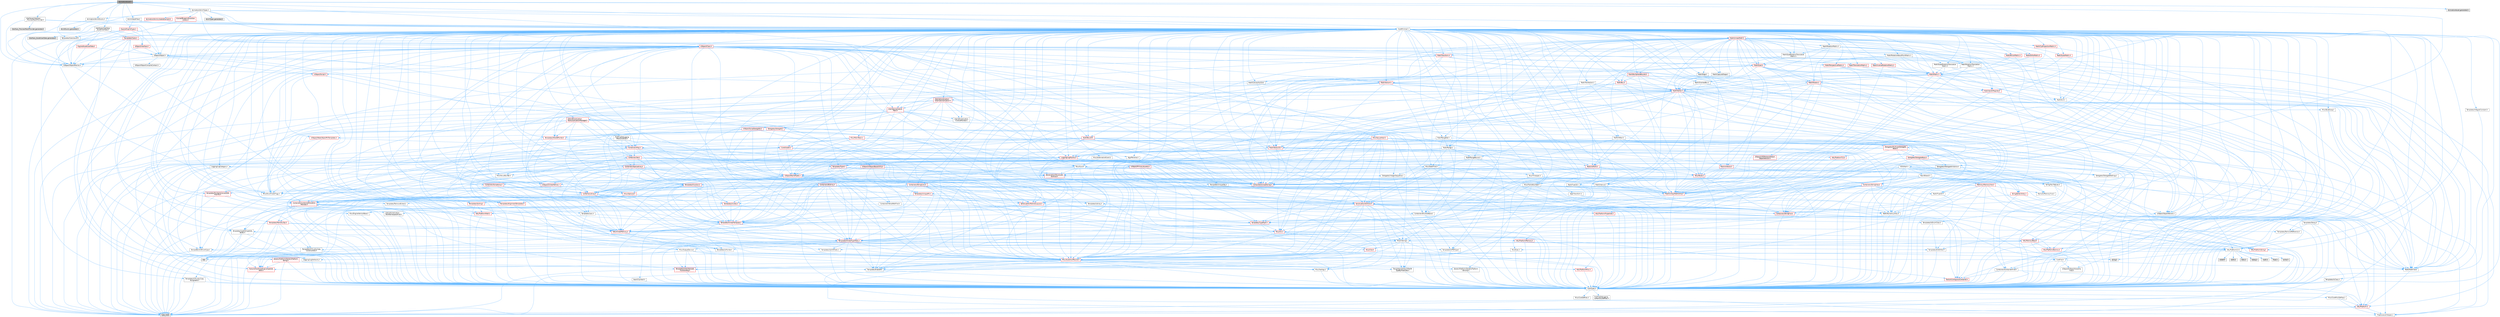 digraph "AnimationAsset.h"
{
 // INTERACTIVE_SVG=YES
 // LATEX_PDF_SIZE
  bgcolor="transparent";
  edge [fontname=Helvetica,fontsize=10,labelfontname=Helvetica,labelfontsize=10];
  node [fontname=Helvetica,fontsize=10,shape=box,height=0.2,width=0.4];
  Node1 [id="Node000001",label="AnimationAsset.h",height=0.2,width=0.4,color="gray40", fillcolor="grey60", style="filled", fontcolor="black",tooltip=" "];
  Node1 -> Node2 [id="edge1_Node000001_Node000002",color="steelblue1",style="solid",tooltip=" "];
  Node2 [id="Node000002",label="CoreMinimal.h",height=0.2,width=0.4,color="grey40", fillcolor="white", style="filled",URL="$d7/d67/CoreMinimal_8h.html",tooltip=" "];
  Node2 -> Node3 [id="edge2_Node000002_Node000003",color="steelblue1",style="solid",tooltip=" "];
  Node3 [id="Node000003",label="CoreTypes.h",height=0.2,width=0.4,color="grey40", fillcolor="white", style="filled",URL="$dc/dec/CoreTypes_8h.html",tooltip=" "];
  Node3 -> Node4 [id="edge3_Node000003_Node000004",color="steelblue1",style="solid",tooltip=" "];
  Node4 [id="Node000004",label="HAL/Platform.h",height=0.2,width=0.4,color="red", fillcolor="#FFF0F0", style="filled",URL="$d9/dd0/Platform_8h.html",tooltip=" "];
  Node4 -> Node7 [id="edge4_Node000004_Node000007",color="steelblue1",style="solid",tooltip=" "];
  Node7 [id="Node000007",label="type_traits",height=0.2,width=0.4,color="grey60", fillcolor="#E0E0E0", style="filled",tooltip=" "];
  Node4 -> Node8 [id="edge5_Node000004_Node000008",color="steelblue1",style="solid",tooltip=" "];
  Node8 [id="Node000008",label="PreprocessorHelpers.h",height=0.2,width=0.4,color="grey40", fillcolor="white", style="filled",URL="$db/ddb/PreprocessorHelpers_8h.html",tooltip=" "];
  Node3 -> Node14 [id="edge6_Node000003_Node000014",color="steelblue1",style="solid",tooltip=" "];
  Node14 [id="Node000014",label="ProfilingDebugging\l/UMemoryDefines.h",height=0.2,width=0.4,color="grey40", fillcolor="white", style="filled",URL="$d2/da2/UMemoryDefines_8h.html",tooltip=" "];
  Node3 -> Node15 [id="edge7_Node000003_Node000015",color="steelblue1",style="solid",tooltip=" "];
  Node15 [id="Node000015",label="Misc/CoreMiscDefines.h",height=0.2,width=0.4,color="grey40", fillcolor="white", style="filled",URL="$da/d38/CoreMiscDefines_8h.html",tooltip=" "];
  Node15 -> Node4 [id="edge8_Node000015_Node000004",color="steelblue1",style="solid",tooltip=" "];
  Node15 -> Node8 [id="edge9_Node000015_Node000008",color="steelblue1",style="solid",tooltip=" "];
  Node3 -> Node16 [id="edge10_Node000003_Node000016",color="steelblue1",style="solid",tooltip=" "];
  Node16 [id="Node000016",label="Misc/CoreDefines.h",height=0.2,width=0.4,color="grey40", fillcolor="white", style="filled",URL="$d3/dd2/CoreDefines_8h.html",tooltip=" "];
  Node2 -> Node17 [id="edge11_Node000002_Node000017",color="steelblue1",style="solid",tooltip=" "];
  Node17 [id="Node000017",label="CoreFwd.h",height=0.2,width=0.4,color="grey40", fillcolor="white", style="filled",URL="$d1/d1e/CoreFwd_8h.html",tooltip=" "];
  Node17 -> Node3 [id="edge12_Node000017_Node000003",color="steelblue1",style="solid",tooltip=" "];
  Node17 -> Node18 [id="edge13_Node000017_Node000018",color="steelblue1",style="solid",tooltip=" "];
  Node18 [id="Node000018",label="Containers/ContainersFwd.h",height=0.2,width=0.4,color="grey40", fillcolor="white", style="filled",URL="$d4/d0a/ContainersFwd_8h.html",tooltip=" "];
  Node18 -> Node4 [id="edge14_Node000018_Node000004",color="steelblue1",style="solid",tooltip=" "];
  Node18 -> Node3 [id="edge15_Node000018_Node000003",color="steelblue1",style="solid",tooltip=" "];
  Node18 -> Node19 [id="edge16_Node000018_Node000019",color="steelblue1",style="solid",tooltip=" "];
  Node19 [id="Node000019",label="Traits/IsContiguousContainer.h",height=0.2,width=0.4,color="red", fillcolor="#FFF0F0", style="filled",URL="$d5/d3c/IsContiguousContainer_8h.html",tooltip=" "];
  Node19 -> Node3 [id="edge17_Node000019_Node000003",color="steelblue1",style="solid",tooltip=" "];
  Node17 -> Node22 [id="edge18_Node000017_Node000022",color="steelblue1",style="solid",tooltip=" "];
  Node22 [id="Node000022",label="Math/MathFwd.h",height=0.2,width=0.4,color="grey40", fillcolor="white", style="filled",URL="$d2/d10/MathFwd_8h.html",tooltip=" "];
  Node22 -> Node4 [id="edge19_Node000022_Node000004",color="steelblue1",style="solid",tooltip=" "];
  Node17 -> Node23 [id="edge20_Node000017_Node000023",color="steelblue1",style="solid",tooltip=" "];
  Node23 [id="Node000023",label="UObject/UObjectHierarchy\lFwd.h",height=0.2,width=0.4,color="grey40", fillcolor="white", style="filled",URL="$d3/d13/UObjectHierarchyFwd_8h.html",tooltip=" "];
  Node2 -> Node23 [id="edge21_Node000002_Node000023",color="steelblue1",style="solid",tooltip=" "];
  Node2 -> Node18 [id="edge22_Node000002_Node000018",color="steelblue1",style="solid",tooltip=" "];
  Node2 -> Node24 [id="edge23_Node000002_Node000024",color="steelblue1",style="solid",tooltip=" "];
  Node24 [id="Node000024",label="Misc/VarArgs.h",height=0.2,width=0.4,color="grey40", fillcolor="white", style="filled",URL="$d5/d6f/VarArgs_8h.html",tooltip=" "];
  Node24 -> Node3 [id="edge24_Node000024_Node000003",color="steelblue1",style="solid",tooltip=" "];
  Node2 -> Node25 [id="edge25_Node000002_Node000025",color="steelblue1",style="solid",tooltip=" "];
  Node25 [id="Node000025",label="Logging/LogVerbosity.h",height=0.2,width=0.4,color="grey40", fillcolor="white", style="filled",URL="$d2/d8f/LogVerbosity_8h.html",tooltip=" "];
  Node25 -> Node3 [id="edge26_Node000025_Node000003",color="steelblue1",style="solid",tooltip=" "];
  Node2 -> Node26 [id="edge27_Node000002_Node000026",color="steelblue1",style="solid",tooltip=" "];
  Node26 [id="Node000026",label="Misc/OutputDevice.h",height=0.2,width=0.4,color="grey40", fillcolor="white", style="filled",URL="$d7/d32/OutputDevice_8h.html",tooltip=" "];
  Node26 -> Node17 [id="edge28_Node000026_Node000017",color="steelblue1",style="solid",tooltip=" "];
  Node26 -> Node3 [id="edge29_Node000026_Node000003",color="steelblue1",style="solid",tooltip=" "];
  Node26 -> Node25 [id="edge30_Node000026_Node000025",color="steelblue1",style="solid",tooltip=" "];
  Node26 -> Node24 [id="edge31_Node000026_Node000024",color="steelblue1",style="solid",tooltip=" "];
  Node26 -> Node27 [id="edge32_Node000026_Node000027",color="steelblue1",style="solid",tooltip=" "];
  Node27 [id="Node000027",label="Templates/IsArrayOrRefOf\lTypeByPredicate.h",height=0.2,width=0.4,color="grey40", fillcolor="white", style="filled",URL="$d6/da1/IsArrayOrRefOfTypeByPredicate_8h.html",tooltip=" "];
  Node27 -> Node3 [id="edge33_Node000027_Node000003",color="steelblue1",style="solid",tooltip=" "];
  Node26 -> Node28 [id="edge34_Node000026_Node000028",color="steelblue1",style="solid",tooltip=" "];
  Node28 [id="Node000028",label="Templates/IsValidVariadic\lFunctionArg.h",height=0.2,width=0.4,color="red", fillcolor="#FFF0F0", style="filled",URL="$d0/dc8/IsValidVariadicFunctionArg_8h.html",tooltip=" "];
  Node28 -> Node3 [id="edge35_Node000028_Node000003",color="steelblue1",style="solid",tooltip=" "];
  Node28 -> Node7 [id="edge36_Node000028_Node000007",color="steelblue1",style="solid",tooltip=" "];
  Node26 -> Node30 [id="edge37_Node000026_Node000030",color="steelblue1",style="solid",tooltip=" "];
  Node30 [id="Node000030",label="Traits/IsCharEncodingCompatible\lWith.h",height=0.2,width=0.4,color="red", fillcolor="#FFF0F0", style="filled",URL="$df/dd1/IsCharEncodingCompatibleWith_8h.html",tooltip=" "];
  Node30 -> Node7 [id="edge38_Node000030_Node000007",color="steelblue1",style="solid",tooltip=" "];
  Node2 -> Node32 [id="edge39_Node000002_Node000032",color="steelblue1",style="solid",tooltip=" "];
  Node32 [id="Node000032",label="HAL/PlatformCrt.h",height=0.2,width=0.4,color="grey40", fillcolor="white", style="filled",URL="$d8/d75/PlatformCrt_8h.html",tooltip=" "];
  Node32 -> Node33 [id="edge40_Node000032_Node000033",color="steelblue1",style="solid",tooltip=" "];
  Node33 [id="Node000033",label="new",height=0.2,width=0.4,color="grey60", fillcolor="#E0E0E0", style="filled",tooltip=" "];
  Node32 -> Node34 [id="edge41_Node000032_Node000034",color="steelblue1",style="solid",tooltip=" "];
  Node34 [id="Node000034",label="wchar.h",height=0.2,width=0.4,color="grey60", fillcolor="#E0E0E0", style="filled",tooltip=" "];
  Node32 -> Node35 [id="edge42_Node000032_Node000035",color="steelblue1",style="solid",tooltip=" "];
  Node35 [id="Node000035",label="stddef.h",height=0.2,width=0.4,color="grey60", fillcolor="#E0E0E0", style="filled",tooltip=" "];
  Node32 -> Node36 [id="edge43_Node000032_Node000036",color="steelblue1",style="solid",tooltip=" "];
  Node36 [id="Node000036",label="stdlib.h",height=0.2,width=0.4,color="grey60", fillcolor="#E0E0E0", style="filled",tooltip=" "];
  Node32 -> Node37 [id="edge44_Node000032_Node000037",color="steelblue1",style="solid",tooltip=" "];
  Node37 [id="Node000037",label="stdio.h",height=0.2,width=0.4,color="grey60", fillcolor="#E0E0E0", style="filled",tooltip=" "];
  Node32 -> Node38 [id="edge45_Node000032_Node000038",color="steelblue1",style="solid",tooltip=" "];
  Node38 [id="Node000038",label="stdarg.h",height=0.2,width=0.4,color="grey60", fillcolor="#E0E0E0", style="filled",tooltip=" "];
  Node32 -> Node39 [id="edge46_Node000032_Node000039",color="steelblue1",style="solid",tooltip=" "];
  Node39 [id="Node000039",label="math.h",height=0.2,width=0.4,color="grey60", fillcolor="#E0E0E0", style="filled",tooltip=" "];
  Node32 -> Node40 [id="edge47_Node000032_Node000040",color="steelblue1",style="solid",tooltip=" "];
  Node40 [id="Node000040",label="float.h",height=0.2,width=0.4,color="grey60", fillcolor="#E0E0E0", style="filled",tooltip=" "];
  Node32 -> Node41 [id="edge48_Node000032_Node000041",color="steelblue1",style="solid",tooltip=" "];
  Node41 [id="Node000041",label="string.h",height=0.2,width=0.4,color="grey60", fillcolor="#E0E0E0", style="filled",tooltip=" "];
  Node2 -> Node42 [id="edge49_Node000002_Node000042",color="steelblue1",style="solid",tooltip=" "];
  Node42 [id="Node000042",label="HAL/PlatformMisc.h",height=0.2,width=0.4,color="red", fillcolor="#FFF0F0", style="filled",URL="$d0/df5/PlatformMisc_8h.html",tooltip=" "];
  Node42 -> Node3 [id="edge50_Node000042_Node000003",color="steelblue1",style="solid",tooltip=" "];
  Node2 -> Node61 [id="edge51_Node000002_Node000061",color="steelblue1",style="solid",tooltip=" "];
  Node61 [id="Node000061",label="Misc/AssertionMacros.h",height=0.2,width=0.4,color="red", fillcolor="#FFF0F0", style="filled",URL="$d0/dfa/AssertionMacros_8h.html",tooltip=" "];
  Node61 -> Node3 [id="edge52_Node000061_Node000003",color="steelblue1",style="solid",tooltip=" "];
  Node61 -> Node4 [id="edge53_Node000061_Node000004",color="steelblue1",style="solid",tooltip=" "];
  Node61 -> Node42 [id="edge54_Node000061_Node000042",color="steelblue1",style="solid",tooltip=" "];
  Node61 -> Node8 [id="edge55_Node000061_Node000008",color="steelblue1",style="solid",tooltip=" "];
  Node61 -> Node62 [id="edge56_Node000061_Node000062",color="steelblue1",style="solid",tooltip=" "];
  Node62 [id="Node000062",label="Templates/EnableIf.h",height=0.2,width=0.4,color="grey40", fillcolor="white", style="filled",URL="$d7/d60/EnableIf_8h.html",tooltip=" "];
  Node62 -> Node3 [id="edge57_Node000062_Node000003",color="steelblue1",style="solid",tooltip=" "];
  Node61 -> Node27 [id="edge58_Node000061_Node000027",color="steelblue1",style="solid",tooltip=" "];
  Node61 -> Node28 [id="edge59_Node000061_Node000028",color="steelblue1",style="solid",tooltip=" "];
  Node61 -> Node30 [id="edge60_Node000061_Node000030",color="steelblue1",style="solid",tooltip=" "];
  Node61 -> Node24 [id="edge61_Node000061_Node000024",color="steelblue1",style="solid",tooltip=" "];
  Node2 -> Node70 [id="edge62_Node000002_Node000070",color="steelblue1",style="solid",tooltip=" "];
  Node70 [id="Node000070",label="Templates/IsPointer.h",height=0.2,width=0.4,color="grey40", fillcolor="white", style="filled",URL="$d7/d05/IsPointer_8h.html",tooltip=" "];
  Node70 -> Node3 [id="edge63_Node000070_Node000003",color="steelblue1",style="solid",tooltip=" "];
  Node2 -> Node71 [id="edge64_Node000002_Node000071",color="steelblue1",style="solid",tooltip=" "];
  Node71 [id="Node000071",label="HAL/PlatformMemory.h",height=0.2,width=0.4,color="red", fillcolor="#FFF0F0", style="filled",URL="$de/d68/PlatformMemory_8h.html",tooltip=" "];
  Node71 -> Node3 [id="edge65_Node000071_Node000003",color="steelblue1",style="solid",tooltip=" "];
  Node2 -> Node54 [id="edge66_Node000002_Node000054",color="steelblue1",style="solid",tooltip=" "];
  Node54 [id="Node000054",label="HAL/PlatformAtomics.h",height=0.2,width=0.4,color="red", fillcolor="#FFF0F0", style="filled",URL="$d3/d36/PlatformAtomics_8h.html",tooltip=" "];
  Node54 -> Node3 [id="edge67_Node000054_Node000003",color="steelblue1",style="solid",tooltip=" "];
  Node2 -> Node76 [id="edge68_Node000002_Node000076",color="steelblue1",style="solid",tooltip=" "];
  Node76 [id="Node000076",label="Misc/Exec.h",height=0.2,width=0.4,color="grey40", fillcolor="white", style="filled",URL="$de/ddb/Exec_8h.html",tooltip=" "];
  Node76 -> Node3 [id="edge69_Node000076_Node000003",color="steelblue1",style="solid",tooltip=" "];
  Node76 -> Node61 [id="edge70_Node000076_Node000061",color="steelblue1",style="solid",tooltip=" "];
  Node2 -> Node77 [id="edge71_Node000002_Node000077",color="steelblue1",style="solid",tooltip=" "];
  Node77 [id="Node000077",label="HAL/MemoryBase.h",height=0.2,width=0.4,color="red", fillcolor="#FFF0F0", style="filled",URL="$d6/d9f/MemoryBase_8h.html",tooltip=" "];
  Node77 -> Node3 [id="edge72_Node000077_Node000003",color="steelblue1",style="solid",tooltip=" "];
  Node77 -> Node54 [id="edge73_Node000077_Node000054",color="steelblue1",style="solid",tooltip=" "];
  Node77 -> Node32 [id="edge74_Node000077_Node000032",color="steelblue1",style="solid",tooltip=" "];
  Node77 -> Node76 [id="edge75_Node000077_Node000076",color="steelblue1",style="solid",tooltip=" "];
  Node77 -> Node26 [id="edge76_Node000077_Node000026",color="steelblue1",style="solid",tooltip=" "];
  Node2 -> Node87 [id="edge77_Node000002_Node000087",color="steelblue1",style="solid",tooltip=" "];
  Node87 [id="Node000087",label="HAL/UnrealMemory.h",height=0.2,width=0.4,color="red", fillcolor="#FFF0F0", style="filled",URL="$d9/d96/UnrealMemory_8h.html",tooltip=" "];
  Node87 -> Node3 [id="edge78_Node000087_Node000003",color="steelblue1",style="solid",tooltip=" "];
  Node87 -> Node77 [id="edge79_Node000087_Node000077",color="steelblue1",style="solid",tooltip=" "];
  Node87 -> Node71 [id="edge80_Node000087_Node000071",color="steelblue1",style="solid",tooltip=" "];
  Node87 -> Node70 [id="edge81_Node000087_Node000070",color="steelblue1",style="solid",tooltip=" "];
  Node2 -> Node89 [id="edge82_Node000002_Node000089",color="steelblue1",style="solid",tooltip=" "];
  Node89 [id="Node000089",label="Templates/IsArithmetic.h",height=0.2,width=0.4,color="grey40", fillcolor="white", style="filled",URL="$d2/d5d/IsArithmetic_8h.html",tooltip=" "];
  Node89 -> Node3 [id="edge83_Node000089_Node000003",color="steelblue1",style="solid",tooltip=" "];
  Node2 -> Node83 [id="edge84_Node000002_Node000083",color="steelblue1",style="solid",tooltip=" "];
  Node83 [id="Node000083",label="Templates/AndOrNot.h",height=0.2,width=0.4,color="grey40", fillcolor="white", style="filled",URL="$db/d0a/AndOrNot_8h.html",tooltip=" "];
  Node83 -> Node3 [id="edge85_Node000083_Node000003",color="steelblue1",style="solid",tooltip=" "];
  Node2 -> Node90 [id="edge86_Node000002_Node000090",color="steelblue1",style="solid",tooltip=" "];
  Node90 [id="Node000090",label="Templates/IsPODType.h",height=0.2,width=0.4,color="grey40", fillcolor="white", style="filled",URL="$d7/db1/IsPODType_8h.html",tooltip=" "];
  Node90 -> Node3 [id="edge87_Node000090_Node000003",color="steelblue1",style="solid",tooltip=" "];
  Node2 -> Node91 [id="edge88_Node000002_Node000091",color="steelblue1",style="solid",tooltip=" "];
  Node91 [id="Node000091",label="Templates/IsUECoreType.h",height=0.2,width=0.4,color="grey40", fillcolor="white", style="filled",URL="$d1/db8/IsUECoreType_8h.html",tooltip=" "];
  Node91 -> Node3 [id="edge89_Node000091_Node000003",color="steelblue1",style="solid",tooltip=" "];
  Node91 -> Node7 [id="edge90_Node000091_Node000007",color="steelblue1",style="solid",tooltip=" "];
  Node2 -> Node84 [id="edge91_Node000002_Node000084",color="steelblue1",style="solid",tooltip=" "];
  Node84 [id="Node000084",label="Templates/IsTriviallyCopy\lConstructible.h",height=0.2,width=0.4,color="grey40", fillcolor="white", style="filled",URL="$d3/d78/IsTriviallyCopyConstructible_8h.html",tooltip=" "];
  Node84 -> Node3 [id="edge92_Node000084_Node000003",color="steelblue1",style="solid",tooltip=" "];
  Node84 -> Node7 [id="edge93_Node000084_Node000007",color="steelblue1",style="solid",tooltip=" "];
  Node2 -> Node92 [id="edge94_Node000002_Node000092",color="steelblue1",style="solid",tooltip=" "];
  Node92 [id="Node000092",label="Templates/UnrealTypeTraits.h",height=0.2,width=0.4,color="red", fillcolor="#FFF0F0", style="filled",URL="$d2/d2d/UnrealTypeTraits_8h.html",tooltip=" "];
  Node92 -> Node3 [id="edge95_Node000092_Node000003",color="steelblue1",style="solid",tooltip=" "];
  Node92 -> Node70 [id="edge96_Node000092_Node000070",color="steelblue1",style="solid",tooltip=" "];
  Node92 -> Node61 [id="edge97_Node000092_Node000061",color="steelblue1",style="solid",tooltip=" "];
  Node92 -> Node83 [id="edge98_Node000092_Node000083",color="steelblue1",style="solid",tooltip=" "];
  Node92 -> Node62 [id="edge99_Node000092_Node000062",color="steelblue1",style="solid",tooltip=" "];
  Node92 -> Node89 [id="edge100_Node000092_Node000089",color="steelblue1",style="solid",tooltip=" "];
  Node92 -> Node90 [id="edge101_Node000092_Node000090",color="steelblue1",style="solid",tooltip=" "];
  Node92 -> Node91 [id="edge102_Node000092_Node000091",color="steelblue1",style="solid",tooltip=" "];
  Node92 -> Node84 [id="edge103_Node000092_Node000084",color="steelblue1",style="solid",tooltip=" "];
  Node2 -> Node62 [id="edge104_Node000002_Node000062",color="steelblue1",style="solid",tooltip=" "];
  Node2 -> Node94 [id="edge105_Node000002_Node000094",color="steelblue1",style="solid",tooltip=" "];
  Node94 [id="Node000094",label="Templates/RemoveReference.h",height=0.2,width=0.4,color="grey40", fillcolor="white", style="filled",URL="$da/dbe/RemoveReference_8h.html",tooltip=" "];
  Node94 -> Node3 [id="edge106_Node000094_Node000003",color="steelblue1",style="solid",tooltip=" "];
  Node2 -> Node95 [id="edge107_Node000002_Node000095",color="steelblue1",style="solid",tooltip=" "];
  Node95 [id="Node000095",label="Templates/IntegralConstant.h",height=0.2,width=0.4,color="grey40", fillcolor="white", style="filled",URL="$db/d1b/IntegralConstant_8h.html",tooltip=" "];
  Node95 -> Node3 [id="edge108_Node000095_Node000003",color="steelblue1",style="solid",tooltip=" "];
  Node2 -> Node96 [id="edge109_Node000002_Node000096",color="steelblue1",style="solid",tooltip=" "];
  Node96 [id="Node000096",label="Templates/IsClass.h",height=0.2,width=0.4,color="grey40", fillcolor="white", style="filled",URL="$db/dcb/IsClass_8h.html",tooltip=" "];
  Node96 -> Node3 [id="edge110_Node000096_Node000003",color="steelblue1",style="solid",tooltip=" "];
  Node2 -> Node97 [id="edge111_Node000002_Node000097",color="steelblue1",style="solid",tooltip=" "];
  Node97 [id="Node000097",label="Templates/TypeCompatible\lBytes.h",height=0.2,width=0.4,color="grey40", fillcolor="white", style="filled",URL="$df/d0a/TypeCompatibleBytes_8h.html",tooltip=" "];
  Node97 -> Node3 [id="edge112_Node000097_Node000003",color="steelblue1",style="solid",tooltip=" "];
  Node97 -> Node41 [id="edge113_Node000097_Node000041",color="steelblue1",style="solid",tooltip=" "];
  Node97 -> Node33 [id="edge114_Node000097_Node000033",color="steelblue1",style="solid",tooltip=" "];
  Node97 -> Node7 [id="edge115_Node000097_Node000007",color="steelblue1",style="solid",tooltip=" "];
  Node2 -> Node19 [id="edge116_Node000002_Node000019",color="steelblue1",style="solid",tooltip=" "];
  Node2 -> Node98 [id="edge117_Node000002_Node000098",color="steelblue1",style="solid",tooltip=" "];
  Node98 [id="Node000098",label="Templates/UnrealTemplate.h",height=0.2,width=0.4,color="red", fillcolor="#FFF0F0", style="filled",URL="$d4/d24/UnrealTemplate_8h.html",tooltip=" "];
  Node98 -> Node3 [id="edge118_Node000098_Node000003",color="steelblue1",style="solid",tooltip=" "];
  Node98 -> Node70 [id="edge119_Node000098_Node000070",color="steelblue1",style="solid",tooltip=" "];
  Node98 -> Node87 [id="edge120_Node000098_Node000087",color="steelblue1",style="solid",tooltip=" "];
  Node98 -> Node92 [id="edge121_Node000098_Node000092",color="steelblue1",style="solid",tooltip=" "];
  Node98 -> Node94 [id="edge122_Node000098_Node000094",color="steelblue1",style="solid",tooltip=" "];
  Node98 -> Node97 [id="edge123_Node000098_Node000097",color="steelblue1",style="solid",tooltip=" "];
  Node98 -> Node19 [id="edge124_Node000098_Node000019",color="steelblue1",style="solid",tooltip=" "];
  Node98 -> Node7 [id="edge125_Node000098_Node000007",color="steelblue1",style="solid",tooltip=" "];
  Node2 -> Node47 [id="edge126_Node000002_Node000047",color="steelblue1",style="solid",tooltip=" "];
  Node47 [id="Node000047",label="Math/NumericLimits.h",height=0.2,width=0.4,color="grey40", fillcolor="white", style="filled",URL="$df/d1b/NumericLimits_8h.html",tooltip=" "];
  Node47 -> Node3 [id="edge127_Node000047_Node000003",color="steelblue1",style="solid",tooltip=" "];
  Node2 -> Node102 [id="edge128_Node000002_Node000102",color="steelblue1",style="solid",tooltip=" "];
  Node102 [id="Node000102",label="HAL/PlatformMath.h",height=0.2,width=0.4,color="red", fillcolor="#FFF0F0", style="filled",URL="$dc/d53/PlatformMath_8h.html",tooltip=" "];
  Node102 -> Node3 [id="edge129_Node000102_Node000003",color="steelblue1",style="solid",tooltip=" "];
  Node2 -> Node85 [id="edge130_Node000002_Node000085",color="steelblue1",style="solid",tooltip=" "];
  Node85 [id="Node000085",label="Templates/IsTriviallyCopy\lAssignable.h",height=0.2,width=0.4,color="grey40", fillcolor="white", style="filled",URL="$d2/df2/IsTriviallyCopyAssignable_8h.html",tooltip=" "];
  Node85 -> Node3 [id="edge131_Node000085_Node000003",color="steelblue1",style="solid",tooltip=" "];
  Node85 -> Node7 [id="edge132_Node000085_Node000007",color="steelblue1",style="solid",tooltip=" "];
  Node2 -> Node110 [id="edge133_Node000002_Node000110",color="steelblue1",style="solid",tooltip=" "];
  Node110 [id="Node000110",label="Templates/MemoryOps.h",height=0.2,width=0.4,color="red", fillcolor="#FFF0F0", style="filled",URL="$db/dea/MemoryOps_8h.html",tooltip=" "];
  Node110 -> Node3 [id="edge134_Node000110_Node000003",color="steelblue1",style="solid",tooltip=" "];
  Node110 -> Node87 [id="edge135_Node000110_Node000087",color="steelblue1",style="solid",tooltip=" "];
  Node110 -> Node85 [id="edge136_Node000110_Node000085",color="steelblue1",style="solid",tooltip=" "];
  Node110 -> Node84 [id="edge137_Node000110_Node000084",color="steelblue1",style="solid",tooltip=" "];
  Node110 -> Node92 [id="edge138_Node000110_Node000092",color="steelblue1",style="solid",tooltip=" "];
  Node110 -> Node33 [id="edge139_Node000110_Node000033",color="steelblue1",style="solid",tooltip=" "];
  Node110 -> Node7 [id="edge140_Node000110_Node000007",color="steelblue1",style="solid",tooltip=" "];
  Node2 -> Node111 [id="edge141_Node000002_Node000111",color="steelblue1",style="solid",tooltip=" "];
  Node111 [id="Node000111",label="Containers/ContainerAllocation\lPolicies.h",height=0.2,width=0.4,color="red", fillcolor="#FFF0F0", style="filled",URL="$d7/dff/ContainerAllocationPolicies_8h.html",tooltip=" "];
  Node111 -> Node3 [id="edge142_Node000111_Node000003",color="steelblue1",style="solid",tooltip=" "];
  Node111 -> Node111 [id="edge143_Node000111_Node000111",color="steelblue1",style="solid",tooltip=" "];
  Node111 -> Node102 [id="edge144_Node000111_Node000102",color="steelblue1",style="solid",tooltip=" "];
  Node111 -> Node87 [id="edge145_Node000111_Node000087",color="steelblue1",style="solid",tooltip=" "];
  Node111 -> Node47 [id="edge146_Node000111_Node000047",color="steelblue1",style="solid",tooltip=" "];
  Node111 -> Node61 [id="edge147_Node000111_Node000061",color="steelblue1",style="solid",tooltip=" "];
  Node111 -> Node110 [id="edge148_Node000111_Node000110",color="steelblue1",style="solid",tooltip=" "];
  Node111 -> Node97 [id="edge149_Node000111_Node000097",color="steelblue1",style="solid",tooltip=" "];
  Node111 -> Node7 [id="edge150_Node000111_Node000007",color="steelblue1",style="solid",tooltip=" "];
  Node2 -> Node114 [id="edge151_Node000002_Node000114",color="steelblue1",style="solid",tooltip=" "];
  Node114 [id="Node000114",label="Templates/IsEnumClass.h",height=0.2,width=0.4,color="grey40", fillcolor="white", style="filled",URL="$d7/d15/IsEnumClass_8h.html",tooltip=" "];
  Node114 -> Node3 [id="edge152_Node000114_Node000003",color="steelblue1",style="solid",tooltip=" "];
  Node114 -> Node83 [id="edge153_Node000114_Node000083",color="steelblue1",style="solid",tooltip=" "];
  Node2 -> Node115 [id="edge154_Node000002_Node000115",color="steelblue1",style="solid",tooltip=" "];
  Node115 [id="Node000115",label="HAL/PlatformProperties.h",height=0.2,width=0.4,color="red", fillcolor="#FFF0F0", style="filled",URL="$d9/db0/PlatformProperties_8h.html",tooltip=" "];
  Node115 -> Node3 [id="edge155_Node000115_Node000003",color="steelblue1",style="solid",tooltip=" "];
  Node2 -> Node118 [id="edge156_Node000002_Node000118",color="steelblue1",style="solid",tooltip=" "];
  Node118 [id="Node000118",label="Misc/EngineVersionBase.h",height=0.2,width=0.4,color="grey40", fillcolor="white", style="filled",URL="$d5/d2b/EngineVersionBase_8h.html",tooltip=" "];
  Node118 -> Node3 [id="edge157_Node000118_Node000003",color="steelblue1",style="solid",tooltip=" "];
  Node2 -> Node119 [id="edge158_Node000002_Node000119",color="steelblue1",style="solid",tooltip=" "];
  Node119 [id="Node000119",label="Internationalization\l/TextNamespaceFwd.h",height=0.2,width=0.4,color="grey40", fillcolor="white", style="filled",URL="$d8/d97/TextNamespaceFwd_8h.html",tooltip=" "];
  Node119 -> Node3 [id="edge159_Node000119_Node000003",color="steelblue1",style="solid",tooltip=" "];
  Node2 -> Node120 [id="edge160_Node000002_Node000120",color="steelblue1",style="solid",tooltip=" "];
  Node120 [id="Node000120",label="Serialization/Archive.h",height=0.2,width=0.4,color="red", fillcolor="#FFF0F0", style="filled",URL="$d7/d3b/Archive_8h.html",tooltip=" "];
  Node120 -> Node17 [id="edge161_Node000120_Node000017",color="steelblue1",style="solid",tooltip=" "];
  Node120 -> Node3 [id="edge162_Node000120_Node000003",color="steelblue1",style="solid",tooltip=" "];
  Node120 -> Node115 [id="edge163_Node000120_Node000115",color="steelblue1",style="solid",tooltip=" "];
  Node120 -> Node119 [id="edge164_Node000120_Node000119",color="steelblue1",style="solid",tooltip=" "];
  Node120 -> Node22 [id="edge165_Node000120_Node000022",color="steelblue1",style="solid",tooltip=" "];
  Node120 -> Node61 [id="edge166_Node000120_Node000061",color="steelblue1",style="solid",tooltip=" "];
  Node120 -> Node118 [id="edge167_Node000120_Node000118",color="steelblue1",style="solid",tooltip=" "];
  Node120 -> Node24 [id="edge168_Node000120_Node000024",color="steelblue1",style="solid",tooltip=" "];
  Node120 -> Node62 [id="edge169_Node000120_Node000062",color="steelblue1",style="solid",tooltip=" "];
  Node120 -> Node27 [id="edge170_Node000120_Node000027",color="steelblue1",style="solid",tooltip=" "];
  Node120 -> Node114 [id="edge171_Node000120_Node000114",color="steelblue1",style="solid",tooltip=" "];
  Node120 -> Node28 [id="edge172_Node000120_Node000028",color="steelblue1",style="solid",tooltip=" "];
  Node120 -> Node98 [id="edge173_Node000120_Node000098",color="steelblue1",style="solid",tooltip=" "];
  Node120 -> Node30 [id="edge174_Node000120_Node000030",color="steelblue1",style="solid",tooltip=" "];
  Node120 -> Node123 [id="edge175_Node000120_Node000123",color="steelblue1",style="solid",tooltip=" "];
  Node123 [id="Node000123",label="UObject/ObjectVersion.h",height=0.2,width=0.4,color="grey40", fillcolor="white", style="filled",URL="$da/d63/ObjectVersion_8h.html",tooltip=" "];
  Node123 -> Node3 [id="edge176_Node000123_Node000003",color="steelblue1",style="solid",tooltip=" "];
  Node2 -> Node124 [id="edge177_Node000002_Node000124",color="steelblue1",style="solid",tooltip=" "];
  Node124 [id="Node000124",label="Templates/Less.h",height=0.2,width=0.4,color="grey40", fillcolor="white", style="filled",URL="$de/dc8/Less_8h.html",tooltip=" "];
  Node124 -> Node3 [id="edge178_Node000124_Node000003",color="steelblue1",style="solid",tooltip=" "];
  Node124 -> Node98 [id="edge179_Node000124_Node000098",color="steelblue1",style="solid",tooltip=" "];
  Node2 -> Node125 [id="edge180_Node000002_Node000125",color="steelblue1",style="solid",tooltip=" "];
  Node125 [id="Node000125",label="Templates/Sorting.h",height=0.2,width=0.4,color="red", fillcolor="#FFF0F0", style="filled",URL="$d3/d9e/Sorting_8h.html",tooltip=" "];
  Node125 -> Node3 [id="edge181_Node000125_Node000003",color="steelblue1",style="solid",tooltip=" "];
  Node125 -> Node102 [id="edge182_Node000125_Node000102",color="steelblue1",style="solid",tooltip=" "];
  Node125 -> Node124 [id="edge183_Node000125_Node000124",color="steelblue1",style="solid",tooltip=" "];
  Node2 -> Node136 [id="edge184_Node000002_Node000136",color="steelblue1",style="solid",tooltip=" "];
  Node136 [id="Node000136",label="Misc/Char.h",height=0.2,width=0.4,color="red", fillcolor="#FFF0F0", style="filled",URL="$d0/d58/Char_8h.html",tooltip=" "];
  Node136 -> Node3 [id="edge185_Node000136_Node000003",color="steelblue1",style="solid",tooltip=" "];
  Node136 -> Node7 [id="edge186_Node000136_Node000007",color="steelblue1",style="solid",tooltip=" "];
  Node2 -> Node139 [id="edge187_Node000002_Node000139",color="steelblue1",style="solid",tooltip=" "];
  Node139 [id="Node000139",label="GenericPlatform/GenericPlatform\lStricmp.h",height=0.2,width=0.4,color="grey40", fillcolor="white", style="filled",URL="$d2/d86/GenericPlatformStricmp_8h.html",tooltip=" "];
  Node139 -> Node3 [id="edge188_Node000139_Node000003",color="steelblue1",style="solid",tooltip=" "];
  Node2 -> Node140 [id="edge189_Node000002_Node000140",color="steelblue1",style="solid",tooltip=" "];
  Node140 [id="Node000140",label="GenericPlatform/GenericPlatform\lString.h",height=0.2,width=0.4,color="red", fillcolor="#FFF0F0", style="filled",URL="$dd/d20/GenericPlatformString_8h.html",tooltip=" "];
  Node140 -> Node3 [id="edge190_Node000140_Node000003",color="steelblue1",style="solid",tooltip=" "];
  Node140 -> Node139 [id="edge191_Node000140_Node000139",color="steelblue1",style="solid",tooltip=" "];
  Node140 -> Node62 [id="edge192_Node000140_Node000062",color="steelblue1",style="solid",tooltip=" "];
  Node140 -> Node30 [id="edge193_Node000140_Node000030",color="steelblue1",style="solid",tooltip=" "];
  Node140 -> Node7 [id="edge194_Node000140_Node000007",color="steelblue1",style="solid",tooltip=" "];
  Node2 -> Node73 [id="edge195_Node000002_Node000073",color="steelblue1",style="solid",tooltip=" "];
  Node73 [id="Node000073",label="HAL/PlatformString.h",height=0.2,width=0.4,color="red", fillcolor="#FFF0F0", style="filled",URL="$db/db5/PlatformString_8h.html",tooltip=" "];
  Node73 -> Node3 [id="edge196_Node000073_Node000003",color="steelblue1",style="solid",tooltip=" "];
  Node2 -> Node143 [id="edge197_Node000002_Node000143",color="steelblue1",style="solid",tooltip=" "];
  Node143 [id="Node000143",label="Misc/CString.h",height=0.2,width=0.4,color="grey40", fillcolor="white", style="filled",URL="$d2/d49/CString_8h.html",tooltip=" "];
  Node143 -> Node3 [id="edge198_Node000143_Node000003",color="steelblue1",style="solid",tooltip=" "];
  Node143 -> Node32 [id="edge199_Node000143_Node000032",color="steelblue1",style="solid",tooltip=" "];
  Node143 -> Node73 [id="edge200_Node000143_Node000073",color="steelblue1",style="solid",tooltip=" "];
  Node143 -> Node61 [id="edge201_Node000143_Node000061",color="steelblue1",style="solid",tooltip=" "];
  Node143 -> Node136 [id="edge202_Node000143_Node000136",color="steelblue1",style="solid",tooltip=" "];
  Node143 -> Node24 [id="edge203_Node000143_Node000024",color="steelblue1",style="solid",tooltip=" "];
  Node143 -> Node27 [id="edge204_Node000143_Node000027",color="steelblue1",style="solid",tooltip=" "];
  Node143 -> Node28 [id="edge205_Node000143_Node000028",color="steelblue1",style="solid",tooltip=" "];
  Node143 -> Node30 [id="edge206_Node000143_Node000030",color="steelblue1",style="solid",tooltip=" "];
  Node2 -> Node144 [id="edge207_Node000002_Node000144",color="steelblue1",style="solid",tooltip=" "];
  Node144 [id="Node000144",label="Misc/Crc.h",height=0.2,width=0.4,color="red", fillcolor="#FFF0F0", style="filled",URL="$d4/dd2/Crc_8h.html",tooltip=" "];
  Node144 -> Node3 [id="edge208_Node000144_Node000003",color="steelblue1",style="solid",tooltip=" "];
  Node144 -> Node73 [id="edge209_Node000144_Node000073",color="steelblue1",style="solid",tooltip=" "];
  Node144 -> Node61 [id="edge210_Node000144_Node000061",color="steelblue1",style="solid",tooltip=" "];
  Node144 -> Node143 [id="edge211_Node000144_Node000143",color="steelblue1",style="solid",tooltip=" "];
  Node144 -> Node136 [id="edge212_Node000144_Node000136",color="steelblue1",style="solid",tooltip=" "];
  Node144 -> Node92 [id="edge213_Node000144_Node000092",color="steelblue1",style="solid",tooltip=" "];
  Node2 -> Node135 [id="edge214_Node000002_Node000135",color="steelblue1",style="solid",tooltip=" "];
  Node135 [id="Node000135",label="Math/UnrealMathUtility.h",height=0.2,width=0.4,color="red", fillcolor="#FFF0F0", style="filled",URL="$db/db8/UnrealMathUtility_8h.html",tooltip=" "];
  Node135 -> Node3 [id="edge215_Node000135_Node000003",color="steelblue1",style="solid",tooltip=" "];
  Node135 -> Node61 [id="edge216_Node000135_Node000061",color="steelblue1",style="solid",tooltip=" "];
  Node135 -> Node102 [id="edge217_Node000135_Node000102",color="steelblue1",style="solid",tooltip=" "];
  Node135 -> Node22 [id="edge218_Node000135_Node000022",color="steelblue1",style="solid",tooltip=" "];
  Node2 -> Node145 [id="edge219_Node000002_Node000145",color="steelblue1",style="solid",tooltip=" "];
  Node145 [id="Node000145",label="Containers/UnrealString.h",height=0.2,width=0.4,color="red", fillcolor="#FFF0F0", style="filled",URL="$d5/dba/UnrealString_8h.html",tooltip=" "];
  Node2 -> Node149 [id="edge220_Node000002_Node000149",color="steelblue1",style="solid",tooltip=" "];
  Node149 [id="Node000149",label="Containers/Array.h",height=0.2,width=0.4,color="red", fillcolor="#FFF0F0", style="filled",URL="$df/dd0/Array_8h.html",tooltip=" "];
  Node149 -> Node3 [id="edge221_Node000149_Node000003",color="steelblue1",style="solid",tooltip=" "];
  Node149 -> Node61 [id="edge222_Node000149_Node000061",color="steelblue1",style="solid",tooltip=" "];
  Node149 -> Node87 [id="edge223_Node000149_Node000087",color="steelblue1",style="solid",tooltip=" "];
  Node149 -> Node92 [id="edge224_Node000149_Node000092",color="steelblue1",style="solid",tooltip=" "];
  Node149 -> Node98 [id="edge225_Node000149_Node000098",color="steelblue1",style="solid",tooltip=" "];
  Node149 -> Node111 [id="edge226_Node000149_Node000111",color="steelblue1",style="solid",tooltip=" "];
  Node149 -> Node120 [id="edge227_Node000149_Node000120",color="steelblue1",style="solid",tooltip=" "];
  Node149 -> Node128 [id="edge228_Node000149_Node000128",color="steelblue1",style="solid",tooltip=" "];
  Node128 [id="Node000128",label="Templates/Invoke.h",height=0.2,width=0.4,color="red", fillcolor="#FFF0F0", style="filled",URL="$d7/deb/Invoke_8h.html",tooltip=" "];
  Node128 -> Node3 [id="edge229_Node000128_Node000003",color="steelblue1",style="solid",tooltip=" "];
  Node128 -> Node98 [id="edge230_Node000128_Node000098",color="steelblue1",style="solid",tooltip=" "];
  Node128 -> Node7 [id="edge231_Node000128_Node000007",color="steelblue1",style="solid",tooltip=" "];
  Node149 -> Node124 [id="edge232_Node000149_Node000124",color="steelblue1",style="solid",tooltip=" "];
  Node149 -> Node125 [id="edge233_Node000149_Node000125",color="steelblue1",style="solid",tooltip=" "];
  Node149 -> Node172 [id="edge234_Node000149_Node000172",color="steelblue1",style="solid",tooltip=" "];
  Node172 [id="Node000172",label="Templates/AlignmentTemplates.h",height=0.2,width=0.4,color="red", fillcolor="#FFF0F0", style="filled",URL="$dd/d32/AlignmentTemplates_8h.html",tooltip=" "];
  Node172 -> Node3 [id="edge235_Node000172_Node000003",color="steelblue1",style="solid",tooltip=" "];
  Node172 -> Node70 [id="edge236_Node000172_Node000070",color="steelblue1",style="solid",tooltip=" "];
  Node149 -> Node7 [id="edge237_Node000149_Node000007",color="steelblue1",style="solid",tooltip=" "];
  Node2 -> Node173 [id="edge238_Node000002_Node000173",color="steelblue1",style="solid",tooltip=" "];
  Node173 [id="Node000173",label="Misc/FrameNumber.h",height=0.2,width=0.4,color="grey40", fillcolor="white", style="filled",URL="$dd/dbd/FrameNumber_8h.html",tooltip=" "];
  Node173 -> Node3 [id="edge239_Node000173_Node000003",color="steelblue1",style="solid",tooltip=" "];
  Node173 -> Node47 [id="edge240_Node000173_Node000047",color="steelblue1",style="solid",tooltip=" "];
  Node173 -> Node135 [id="edge241_Node000173_Node000135",color="steelblue1",style="solid",tooltip=" "];
  Node173 -> Node62 [id="edge242_Node000173_Node000062",color="steelblue1",style="solid",tooltip=" "];
  Node173 -> Node92 [id="edge243_Node000173_Node000092",color="steelblue1",style="solid",tooltip=" "];
  Node2 -> Node174 [id="edge244_Node000002_Node000174",color="steelblue1",style="solid",tooltip=" "];
  Node174 [id="Node000174",label="Misc/Timespan.h",height=0.2,width=0.4,color="grey40", fillcolor="white", style="filled",URL="$da/dd9/Timespan_8h.html",tooltip=" "];
  Node174 -> Node3 [id="edge245_Node000174_Node000003",color="steelblue1",style="solid",tooltip=" "];
  Node174 -> Node175 [id="edge246_Node000174_Node000175",color="steelblue1",style="solid",tooltip=" "];
  Node175 [id="Node000175",label="Math/Interval.h",height=0.2,width=0.4,color="grey40", fillcolor="white", style="filled",URL="$d1/d55/Interval_8h.html",tooltip=" "];
  Node175 -> Node3 [id="edge247_Node000175_Node000003",color="steelblue1",style="solid",tooltip=" "];
  Node175 -> Node89 [id="edge248_Node000175_Node000089",color="steelblue1",style="solid",tooltip=" "];
  Node175 -> Node92 [id="edge249_Node000175_Node000092",color="steelblue1",style="solid",tooltip=" "];
  Node175 -> Node47 [id="edge250_Node000175_Node000047",color="steelblue1",style="solid",tooltip=" "];
  Node175 -> Node135 [id="edge251_Node000175_Node000135",color="steelblue1",style="solid",tooltip=" "];
  Node174 -> Node135 [id="edge252_Node000174_Node000135",color="steelblue1",style="solid",tooltip=" "];
  Node174 -> Node61 [id="edge253_Node000174_Node000061",color="steelblue1",style="solid",tooltip=" "];
  Node2 -> Node176 [id="edge254_Node000002_Node000176",color="steelblue1",style="solid",tooltip=" "];
  Node176 [id="Node000176",label="Containers/StringConv.h",height=0.2,width=0.4,color="red", fillcolor="#FFF0F0", style="filled",URL="$d3/ddf/StringConv_8h.html",tooltip=" "];
  Node176 -> Node3 [id="edge255_Node000176_Node000003",color="steelblue1",style="solid",tooltip=" "];
  Node176 -> Node61 [id="edge256_Node000176_Node000061",color="steelblue1",style="solid",tooltip=" "];
  Node176 -> Node111 [id="edge257_Node000176_Node000111",color="steelblue1",style="solid",tooltip=" "];
  Node176 -> Node149 [id="edge258_Node000176_Node000149",color="steelblue1",style="solid",tooltip=" "];
  Node176 -> Node143 [id="edge259_Node000176_Node000143",color="steelblue1",style="solid",tooltip=" "];
  Node176 -> Node177 [id="edge260_Node000176_Node000177",color="steelblue1",style="solid",tooltip=" "];
  Node177 [id="Node000177",label="Templates/IsArray.h",height=0.2,width=0.4,color="grey40", fillcolor="white", style="filled",URL="$d8/d8d/IsArray_8h.html",tooltip=" "];
  Node177 -> Node3 [id="edge261_Node000177_Node000003",color="steelblue1",style="solid",tooltip=" "];
  Node176 -> Node98 [id="edge262_Node000176_Node000098",color="steelblue1",style="solid",tooltip=" "];
  Node176 -> Node92 [id="edge263_Node000176_Node000092",color="steelblue1",style="solid",tooltip=" "];
  Node176 -> Node30 [id="edge264_Node000176_Node000030",color="steelblue1",style="solid",tooltip=" "];
  Node176 -> Node19 [id="edge265_Node000176_Node000019",color="steelblue1",style="solid",tooltip=" "];
  Node176 -> Node7 [id="edge266_Node000176_Node000007",color="steelblue1",style="solid",tooltip=" "];
  Node2 -> Node178 [id="edge267_Node000002_Node000178",color="steelblue1",style="solid",tooltip=" "];
  Node178 [id="Node000178",label="UObject/UnrealNames.h",height=0.2,width=0.4,color="red", fillcolor="#FFF0F0", style="filled",URL="$d8/db1/UnrealNames_8h.html",tooltip=" "];
  Node178 -> Node3 [id="edge268_Node000178_Node000003",color="steelblue1",style="solid",tooltip=" "];
  Node2 -> Node180 [id="edge269_Node000002_Node000180",color="steelblue1",style="solid",tooltip=" "];
  Node180 [id="Node000180",label="UObject/NameTypes.h",height=0.2,width=0.4,color="red", fillcolor="#FFF0F0", style="filled",URL="$d6/d35/NameTypes_8h.html",tooltip=" "];
  Node180 -> Node3 [id="edge270_Node000180_Node000003",color="steelblue1",style="solid",tooltip=" "];
  Node180 -> Node61 [id="edge271_Node000180_Node000061",color="steelblue1",style="solid",tooltip=" "];
  Node180 -> Node87 [id="edge272_Node000180_Node000087",color="steelblue1",style="solid",tooltip=" "];
  Node180 -> Node92 [id="edge273_Node000180_Node000092",color="steelblue1",style="solid",tooltip=" "];
  Node180 -> Node98 [id="edge274_Node000180_Node000098",color="steelblue1",style="solid",tooltip=" "];
  Node180 -> Node145 [id="edge275_Node000180_Node000145",color="steelblue1",style="solid",tooltip=" "];
  Node180 -> Node176 [id="edge276_Node000180_Node000176",color="steelblue1",style="solid",tooltip=" "];
  Node180 -> Node44 [id="edge277_Node000180_Node000044",color="steelblue1",style="solid",tooltip=" "];
  Node44 [id="Node000044",label="Containers/StringFwd.h",height=0.2,width=0.4,color="red", fillcolor="#FFF0F0", style="filled",URL="$df/d37/StringFwd_8h.html",tooltip=" "];
  Node44 -> Node3 [id="edge278_Node000044_Node000003",color="steelblue1",style="solid",tooltip=" "];
  Node44 -> Node19 [id="edge279_Node000044_Node000019",color="steelblue1",style="solid",tooltip=" "];
  Node180 -> Node178 [id="edge280_Node000180_Node000178",color="steelblue1",style="solid",tooltip=" "];
  Node180 -> Node157 [id="edge281_Node000180_Node000157",color="steelblue1",style="solid",tooltip=" "];
  Node157 [id="Node000157",label="Serialization/MemoryLayout.h",height=0.2,width=0.4,color="red", fillcolor="#FFF0F0", style="filled",URL="$d7/d66/MemoryLayout_8h.html",tooltip=" "];
  Node157 -> Node160 [id="edge282_Node000157_Node000160",color="steelblue1",style="solid",tooltip=" "];
  Node160 [id="Node000160",label="Containers/EnumAsByte.h",height=0.2,width=0.4,color="grey40", fillcolor="white", style="filled",URL="$d6/d9a/EnumAsByte_8h.html",tooltip=" "];
  Node160 -> Node3 [id="edge283_Node000160_Node000003",color="steelblue1",style="solid",tooltip=" "];
  Node160 -> Node90 [id="edge284_Node000160_Node000090",color="steelblue1",style="solid",tooltip=" "];
  Node160 -> Node161 [id="edge285_Node000160_Node000161",color="steelblue1",style="solid",tooltip=" "];
  Node161 [id="Node000161",label="Templates/TypeHash.h",height=0.2,width=0.4,color="red", fillcolor="#FFF0F0", style="filled",URL="$d1/d62/TypeHash_8h.html",tooltip=" "];
  Node161 -> Node3 [id="edge286_Node000161_Node000003",color="steelblue1",style="solid",tooltip=" "];
  Node161 -> Node144 [id="edge287_Node000161_Node000144",color="steelblue1",style="solid",tooltip=" "];
  Node161 -> Node7 [id="edge288_Node000161_Node000007",color="steelblue1",style="solid",tooltip=" "];
  Node157 -> Node44 [id="edge289_Node000157_Node000044",color="steelblue1",style="solid",tooltip=" "];
  Node157 -> Node87 [id="edge290_Node000157_Node000087",color="steelblue1",style="solid",tooltip=" "];
  Node157 -> Node62 [id="edge291_Node000157_Node000062",color="steelblue1",style="solid",tooltip=" "];
  Node157 -> Node98 [id="edge292_Node000157_Node000098",color="steelblue1",style="solid",tooltip=" "];
  Node2 -> Node188 [id="edge293_Node000002_Node000188",color="steelblue1",style="solid",tooltip=" "];
  Node188 [id="Node000188",label="Misc/Parse.h",height=0.2,width=0.4,color="red", fillcolor="#FFF0F0", style="filled",URL="$dc/d71/Parse_8h.html",tooltip=" "];
  Node188 -> Node44 [id="edge294_Node000188_Node000044",color="steelblue1",style="solid",tooltip=" "];
  Node188 -> Node145 [id="edge295_Node000188_Node000145",color="steelblue1",style="solid",tooltip=" "];
  Node188 -> Node3 [id="edge296_Node000188_Node000003",color="steelblue1",style="solid",tooltip=" "];
  Node188 -> Node32 [id="edge297_Node000188_Node000032",color="steelblue1",style="solid",tooltip=" "];
  Node188 -> Node49 [id="edge298_Node000188_Node000049",color="steelblue1",style="solid",tooltip=" "];
  Node49 [id="Node000049",label="Misc/EnumClassFlags.h",height=0.2,width=0.4,color="grey40", fillcolor="white", style="filled",URL="$d8/de7/EnumClassFlags_8h.html",tooltip=" "];
  Node188 -> Node189 [id="edge299_Node000188_Node000189",color="steelblue1",style="solid",tooltip=" "];
  Node189 [id="Node000189",label="Templates/Function.h",height=0.2,width=0.4,color="red", fillcolor="#FFF0F0", style="filled",URL="$df/df5/Function_8h.html",tooltip=" "];
  Node189 -> Node3 [id="edge300_Node000189_Node000003",color="steelblue1",style="solid",tooltip=" "];
  Node189 -> Node61 [id="edge301_Node000189_Node000061",color="steelblue1",style="solid",tooltip=" "];
  Node189 -> Node87 [id="edge302_Node000189_Node000087",color="steelblue1",style="solid",tooltip=" "];
  Node189 -> Node92 [id="edge303_Node000189_Node000092",color="steelblue1",style="solid",tooltip=" "];
  Node189 -> Node128 [id="edge304_Node000189_Node000128",color="steelblue1",style="solid",tooltip=" "];
  Node189 -> Node98 [id="edge305_Node000189_Node000098",color="steelblue1",style="solid",tooltip=" "];
  Node189 -> Node135 [id="edge306_Node000189_Node000135",color="steelblue1",style="solid",tooltip=" "];
  Node189 -> Node33 [id="edge307_Node000189_Node000033",color="steelblue1",style="solid",tooltip=" "];
  Node189 -> Node7 [id="edge308_Node000189_Node000007",color="steelblue1",style="solid",tooltip=" "];
  Node2 -> Node172 [id="edge309_Node000002_Node000172",color="steelblue1",style="solid",tooltip=" "];
  Node2 -> Node191 [id="edge310_Node000002_Node000191",color="steelblue1",style="solid",tooltip=" "];
  Node191 [id="Node000191",label="Misc/StructBuilder.h",height=0.2,width=0.4,color="grey40", fillcolor="white", style="filled",URL="$d9/db3/StructBuilder_8h.html",tooltip=" "];
  Node191 -> Node3 [id="edge311_Node000191_Node000003",color="steelblue1",style="solid",tooltip=" "];
  Node191 -> Node135 [id="edge312_Node000191_Node000135",color="steelblue1",style="solid",tooltip=" "];
  Node191 -> Node172 [id="edge313_Node000191_Node000172",color="steelblue1",style="solid",tooltip=" "];
  Node2 -> Node104 [id="edge314_Node000002_Node000104",color="steelblue1",style="solid",tooltip=" "];
  Node104 [id="Node000104",label="Templates/Decay.h",height=0.2,width=0.4,color="grey40", fillcolor="white", style="filled",URL="$dd/d0f/Decay_8h.html",tooltip=" "];
  Node104 -> Node3 [id="edge315_Node000104_Node000003",color="steelblue1",style="solid",tooltip=" "];
  Node104 -> Node94 [id="edge316_Node000104_Node000094",color="steelblue1",style="solid",tooltip=" "];
  Node104 -> Node7 [id="edge317_Node000104_Node000007",color="steelblue1",style="solid",tooltip=" "];
  Node2 -> Node192 [id="edge318_Node000002_Node000192",color="steelblue1",style="solid",tooltip=" "];
  Node192 [id="Node000192",label="Templates/PointerIsConvertible\lFromTo.h",height=0.2,width=0.4,color="red", fillcolor="#FFF0F0", style="filled",URL="$d6/d65/PointerIsConvertibleFromTo_8h.html",tooltip=" "];
  Node192 -> Node3 [id="edge319_Node000192_Node000003",color="steelblue1",style="solid",tooltip=" "];
  Node192 -> Node7 [id="edge320_Node000192_Node000007",color="steelblue1",style="solid",tooltip=" "];
  Node2 -> Node128 [id="edge321_Node000002_Node000128",color="steelblue1",style="solid",tooltip=" "];
  Node2 -> Node189 [id="edge322_Node000002_Node000189",color="steelblue1",style="solid",tooltip=" "];
  Node2 -> Node161 [id="edge323_Node000002_Node000161",color="steelblue1",style="solid",tooltip=" "];
  Node2 -> Node193 [id="edge324_Node000002_Node000193",color="steelblue1",style="solid",tooltip=" "];
  Node193 [id="Node000193",label="Containers/ScriptArray.h",height=0.2,width=0.4,color="red", fillcolor="#FFF0F0", style="filled",URL="$dc/daf/ScriptArray_8h.html",tooltip=" "];
  Node193 -> Node3 [id="edge325_Node000193_Node000003",color="steelblue1",style="solid",tooltip=" "];
  Node193 -> Node61 [id="edge326_Node000193_Node000061",color="steelblue1",style="solid",tooltip=" "];
  Node193 -> Node87 [id="edge327_Node000193_Node000087",color="steelblue1",style="solid",tooltip=" "];
  Node193 -> Node111 [id="edge328_Node000193_Node000111",color="steelblue1",style="solid",tooltip=" "];
  Node193 -> Node149 [id="edge329_Node000193_Node000149",color="steelblue1",style="solid",tooltip=" "];
  Node2 -> Node194 [id="edge330_Node000002_Node000194",color="steelblue1",style="solid",tooltip=" "];
  Node194 [id="Node000194",label="Containers/BitArray.h",height=0.2,width=0.4,color="red", fillcolor="#FFF0F0", style="filled",URL="$d1/de4/BitArray_8h.html",tooltip=" "];
  Node194 -> Node111 [id="edge331_Node000194_Node000111",color="steelblue1",style="solid",tooltip=" "];
  Node194 -> Node3 [id="edge332_Node000194_Node000003",color="steelblue1",style="solid",tooltip=" "];
  Node194 -> Node54 [id="edge333_Node000194_Node000054",color="steelblue1",style="solid",tooltip=" "];
  Node194 -> Node87 [id="edge334_Node000194_Node000087",color="steelblue1",style="solid",tooltip=" "];
  Node194 -> Node135 [id="edge335_Node000194_Node000135",color="steelblue1",style="solid",tooltip=" "];
  Node194 -> Node61 [id="edge336_Node000194_Node000061",color="steelblue1",style="solid",tooltip=" "];
  Node194 -> Node49 [id="edge337_Node000194_Node000049",color="steelblue1",style="solid",tooltip=" "];
  Node194 -> Node120 [id="edge338_Node000194_Node000120",color="steelblue1",style="solid",tooltip=" "];
  Node194 -> Node157 [id="edge339_Node000194_Node000157",color="steelblue1",style="solid",tooltip=" "];
  Node194 -> Node62 [id="edge340_Node000194_Node000062",color="steelblue1",style="solid",tooltip=" "];
  Node194 -> Node128 [id="edge341_Node000194_Node000128",color="steelblue1",style="solid",tooltip=" "];
  Node194 -> Node98 [id="edge342_Node000194_Node000098",color="steelblue1",style="solid",tooltip=" "];
  Node194 -> Node92 [id="edge343_Node000194_Node000092",color="steelblue1",style="solid",tooltip=" "];
  Node2 -> Node195 [id="edge344_Node000002_Node000195",color="steelblue1",style="solid",tooltip=" "];
  Node195 [id="Node000195",label="Containers/SparseArray.h",height=0.2,width=0.4,color="red", fillcolor="#FFF0F0", style="filled",URL="$d5/dbf/SparseArray_8h.html",tooltip=" "];
  Node195 -> Node3 [id="edge345_Node000195_Node000003",color="steelblue1",style="solid",tooltip=" "];
  Node195 -> Node61 [id="edge346_Node000195_Node000061",color="steelblue1",style="solid",tooltip=" "];
  Node195 -> Node87 [id="edge347_Node000195_Node000087",color="steelblue1",style="solid",tooltip=" "];
  Node195 -> Node92 [id="edge348_Node000195_Node000092",color="steelblue1",style="solid",tooltip=" "];
  Node195 -> Node98 [id="edge349_Node000195_Node000098",color="steelblue1",style="solid",tooltip=" "];
  Node195 -> Node111 [id="edge350_Node000195_Node000111",color="steelblue1",style="solid",tooltip=" "];
  Node195 -> Node124 [id="edge351_Node000195_Node000124",color="steelblue1",style="solid",tooltip=" "];
  Node195 -> Node149 [id="edge352_Node000195_Node000149",color="steelblue1",style="solid",tooltip=" "];
  Node195 -> Node135 [id="edge353_Node000195_Node000135",color="steelblue1",style="solid",tooltip=" "];
  Node195 -> Node193 [id="edge354_Node000195_Node000193",color="steelblue1",style="solid",tooltip=" "];
  Node195 -> Node194 [id="edge355_Node000195_Node000194",color="steelblue1",style="solid",tooltip=" "];
  Node195 -> Node196 [id="edge356_Node000195_Node000196",color="steelblue1",style="solid",tooltip=" "];
  Node196 [id="Node000196",label="Serialization/Structured\lArchive.h",height=0.2,width=0.4,color="red", fillcolor="#FFF0F0", style="filled",URL="$d9/d1e/StructuredArchive_8h.html",tooltip=" "];
  Node196 -> Node149 [id="edge357_Node000196_Node000149",color="steelblue1",style="solid",tooltip=" "];
  Node196 -> Node111 [id="edge358_Node000196_Node000111",color="steelblue1",style="solid",tooltip=" "];
  Node196 -> Node3 [id="edge359_Node000196_Node000003",color="steelblue1",style="solid",tooltip=" "];
  Node196 -> Node120 [id="edge360_Node000196_Node000120",color="steelblue1",style="solid",tooltip=" "];
  Node196 -> Node207 [id="edge361_Node000196_Node000207",color="steelblue1",style="solid",tooltip=" "];
  Node207 [id="Node000207",label="Templates/UniqueObj.h",height=0.2,width=0.4,color="grey40", fillcolor="white", style="filled",URL="$da/d95/UniqueObj_8h.html",tooltip=" "];
  Node207 -> Node3 [id="edge362_Node000207_Node000003",color="steelblue1",style="solid",tooltip=" "];
  Node207 -> Node208 [id="edge363_Node000207_Node000208",color="steelblue1",style="solid",tooltip=" "];
  Node208 [id="Node000208",label="Templates/UniquePtr.h",height=0.2,width=0.4,color="red", fillcolor="#FFF0F0", style="filled",URL="$de/d1a/UniquePtr_8h.html",tooltip=" "];
  Node208 -> Node3 [id="edge364_Node000208_Node000003",color="steelblue1",style="solid",tooltip=" "];
  Node208 -> Node98 [id="edge365_Node000208_Node000098",color="steelblue1",style="solid",tooltip=" "];
  Node208 -> Node177 [id="edge366_Node000208_Node000177",color="steelblue1",style="solid",tooltip=" "];
  Node208 -> Node209 [id="edge367_Node000208_Node000209",color="steelblue1",style="solid",tooltip=" "];
  Node209 [id="Node000209",label="Templates/RemoveExtent.h",height=0.2,width=0.4,color="grey40", fillcolor="white", style="filled",URL="$dc/de9/RemoveExtent_8h.html",tooltip=" "];
  Node209 -> Node3 [id="edge368_Node000209_Node000003",color="steelblue1",style="solid",tooltip=" "];
  Node208 -> Node157 [id="edge369_Node000208_Node000157",color="steelblue1",style="solid",tooltip=" "];
  Node208 -> Node7 [id="edge370_Node000208_Node000007",color="steelblue1",style="solid",tooltip=" "];
  Node195 -> Node145 [id="edge371_Node000195_Node000145",color="steelblue1",style="solid",tooltip=" "];
  Node2 -> Node211 [id="edge372_Node000002_Node000211",color="steelblue1",style="solid",tooltip=" "];
  Node211 [id="Node000211",label="Containers/Set.h",height=0.2,width=0.4,color="red", fillcolor="#FFF0F0", style="filled",URL="$d4/d45/Set_8h.html",tooltip=" "];
  Node211 -> Node111 [id="edge373_Node000211_Node000111",color="steelblue1",style="solid",tooltip=" "];
  Node211 -> Node195 [id="edge374_Node000211_Node000195",color="steelblue1",style="solid",tooltip=" "];
  Node211 -> Node18 [id="edge375_Node000211_Node000018",color="steelblue1",style="solid",tooltip=" "];
  Node211 -> Node135 [id="edge376_Node000211_Node000135",color="steelblue1",style="solid",tooltip=" "];
  Node211 -> Node61 [id="edge377_Node000211_Node000061",color="steelblue1",style="solid",tooltip=" "];
  Node211 -> Node191 [id="edge378_Node000211_Node000191",color="steelblue1",style="solid",tooltip=" "];
  Node211 -> Node196 [id="edge379_Node000211_Node000196",color="steelblue1",style="solid",tooltip=" "];
  Node211 -> Node189 [id="edge380_Node000211_Node000189",color="steelblue1",style="solid",tooltip=" "];
  Node211 -> Node125 [id="edge381_Node000211_Node000125",color="steelblue1",style="solid",tooltip=" "];
  Node211 -> Node161 [id="edge382_Node000211_Node000161",color="steelblue1",style="solid",tooltip=" "];
  Node211 -> Node98 [id="edge383_Node000211_Node000098",color="steelblue1",style="solid",tooltip=" "];
  Node211 -> Node7 [id="edge384_Node000211_Node000007",color="steelblue1",style="solid",tooltip=" "];
  Node2 -> Node214 [id="edge385_Node000002_Node000214",color="steelblue1",style="solid",tooltip=" "];
  Node214 [id="Node000214",label="Algo/Reverse.h",height=0.2,width=0.4,color="grey40", fillcolor="white", style="filled",URL="$d5/d93/Reverse_8h.html",tooltip=" "];
  Node214 -> Node3 [id="edge386_Node000214_Node000003",color="steelblue1",style="solid",tooltip=" "];
  Node214 -> Node98 [id="edge387_Node000214_Node000098",color="steelblue1",style="solid",tooltip=" "];
  Node2 -> Node215 [id="edge388_Node000002_Node000215",color="steelblue1",style="solid",tooltip=" "];
  Node215 [id="Node000215",label="Containers/Map.h",height=0.2,width=0.4,color="red", fillcolor="#FFF0F0", style="filled",URL="$df/d79/Map_8h.html",tooltip=" "];
  Node215 -> Node3 [id="edge389_Node000215_Node000003",color="steelblue1",style="solid",tooltip=" "];
  Node215 -> Node214 [id="edge390_Node000215_Node000214",color="steelblue1",style="solid",tooltip=" "];
  Node215 -> Node211 [id="edge391_Node000215_Node000211",color="steelblue1",style="solid",tooltip=" "];
  Node215 -> Node145 [id="edge392_Node000215_Node000145",color="steelblue1",style="solid",tooltip=" "];
  Node215 -> Node61 [id="edge393_Node000215_Node000061",color="steelblue1",style="solid",tooltip=" "];
  Node215 -> Node191 [id="edge394_Node000215_Node000191",color="steelblue1",style="solid",tooltip=" "];
  Node215 -> Node189 [id="edge395_Node000215_Node000189",color="steelblue1",style="solid",tooltip=" "];
  Node215 -> Node125 [id="edge396_Node000215_Node000125",color="steelblue1",style="solid",tooltip=" "];
  Node215 -> Node216 [id="edge397_Node000215_Node000216",color="steelblue1",style="solid",tooltip=" "];
  Node216 [id="Node000216",label="Templates/Tuple.h",height=0.2,width=0.4,color="red", fillcolor="#FFF0F0", style="filled",URL="$d2/d4f/Tuple_8h.html",tooltip=" "];
  Node216 -> Node3 [id="edge398_Node000216_Node000003",color="steelblue1",style="solid",tooltip=" "];
  Node216 -> Node98 [id="edge399_Node000216_Node000098",color="steelblue1",style="solid",tooltip=" "];
  Node216 -> Node217 [id="edge400_Node000216_Node000217",color="steelblue1",style="solid",tooltip=" "];
  Node217 [id="Node000217",label="Delegates/IntegerSequence.h",height=0.2,width=0.4,color="grey40", fillcolor="white", style="filled",URL="$d2/dcc/IntegerSequence_8h.html",tooltip=" "];
  Node217 -> Node3 [id="edge401_Node000217_Node000003",color="steelblue1",style="solid",tooltip=" "];
  Node216 -> Node128 [id="edge402_Node000216_Node000128",color="steelblue1",style="solid",tooltip=" "];
  Node216 -> Node196 [id="edge403_Node000216_Node000196",color="steelblue1",style="solid",tooltip=" "];
  Node216 -> Node157 [id="edge404_Node000216_Node000157",color="steelblue1",style="solid",tooltip=" "];
  Node216 -> Node161 [id="edge405_Node000216_Node000161",color="steelblue1",style="solid",tooltip=" "];
  Node216 -> Node7 [id="edge406_Node000216_Node000007",color="steelblue1",style="solid",tooltip=" "];
  Node215 -> Node98 [id="edge407_Node000215_Node000098",color="steelblue1",style="solid",tooltip=" "];
  Node215 -> Node92 [id="edge408_Node000215_Node000092",color="steelblue1",style="solid",tooltip=" "];
  Node215 -> Node7 [id="edge409_Node000215_Node000007",color="steelblue1",style="solid",tooltip=" "];
  Node2 -> Node219 [id="edge410_Node000002_Node000219",color="steelblue1",style="solid",tooltip=" "];
  Node219 [id="Node000219",label="Math/IntPoint.h",height=0.2,width=0.4,color="red", fillcolor="#FFF0F0", style="filled",URL="$d3/df7/IntPoint_8h.html",tooltip=" "];
  Node219 -> Node3 [id="edge411_Node000219_Node000003",color="steelblue1",style="solid",tooltip=" "];
  Node219 -> Node61 [id="edge412_Node000219_Node000061",color="steelblue1",style="solid",tooltip=" "];
  Node219 -> Node188 [id="edge413_Node000219_Node000188",color="steelblue1",style="solid",tooltip=" "];
  Node219 -> Node22 [id="edge414_Node000219_Node000022",color="steelblue1",style="solid",tooltip=" "];
  Node219 -> Node135 [id="edge415_Node000219_Node000135",color="steelblue1",style="solid",tooltip=" "];
  Node219 -> Node145 [id="edge416_Node000219_Node000145",color="steelblue1",style="solid",tooltip=" "];
  Node219 -> Node196 [id="edge417_Node000219_Node000196",color="steelblue1",style="solid",tooltip=" "];
  Node219 -> Node161 [id="edge418_Node000219_Node000161",color="steelblue1",style="solid",tooltip=" "];
  Node2 -> Node221 [id="edge419_Node000002_Node000221",color="steelblue1",style="solid",tooltip=" "];
  Node221 [id="Node000221",label="Math/IntVector.h",height=0.2,width=0.4,color="red", fillcolor="#FFF0F0", style="filled",URL="$d7/d44/IntVector_8h.html",tooltip=" "];
  Node221 -> Node3 [id="edge420_Node000221_Node000003",color="steelblue1",style="solid",tooltip=" "];
  Node221 -> Node144 [id="edge421_Node000221_Node000144",color="steelblue1",style="solid",tooltip=" "];
  Node221 -> Node188 [id="edge422_Node000221_Node000188",color="steelblue1",style="solid",tooltip=" "];
  Node221 -> Node22 [id="edge423_Node000221_Node000022",color="steelblue1",style="solid",tooltip=" "];
  Node221 -> Node135 [id="edge424_Node000221_Node000135",color="steelblue1",style="solid",tooltip=" "];
  Node221 -> Node145 [id="edge425_Node000221_Node000145",color="steelblue1",style="solid",tooltip=" "];
  Node221 -> Node196 [id="edge426_Node000221_Node000196",color="steelblue1",style="solid",tooltip=" "];
  Node2 -> Node222 [id="edge427_Node000002_Node000222",color="steelblue1",style="solid",tooltip=" "];
  Node222 [id="Node000222",label="Logging/LogCategory.h",height=0.2,width=0.4,color="grey40", fillcolor="white", style="filled",URL="$d9/d36/LogCategory_8h.html",tooltip=" "];
  Node222 -> Node3 [id="edge428_Node000222_Node000003",color="steelblue1",style="solid",tooltip=" "];
  Node222 -> Node25 [id="edge429_Node000222_Node000025",color="steelblue1",style="solid",tooltip=" "];
  Node222 -> Node180 [id="edge430_Node000222_Node000180",color="steelblue1",style="solid",tooltip=" "];
  Node2 -> Node223 [id="edge431_Node000002_Node000223",color="steelblue1",style="solid",tooltip=" "];
  Node223 [id="Node000223",label="Logging/LogMacros.h",height=0.2,width=0.4,color="red", fillcolor="#FFF0F0", style="filled",URL="$d0/d16/LogMacros_8h.html",tooltip=" "];
  Node223 -> Node145 [id="edge432_Node000223_Node000145",color="steelblue1",style="solid",tooltip=" "];
  Node223 -> Node3 [id="edge433_Node000223_Node000003",color="steelblue1",style="solid",tooltip=" "];
  Node223 -> Node8 [id="edge434_Node000223_Node000008",color="steelblue1",style="solid",tooltip=" "];
  Node223 -> Node222 [id="edge435_Node000223_Node000222",color="steelblue1",style="solid",tooltip=" "];
  Node223 -> Node25 [id="edge436_Node000223_Node000025",color="steelblue1",style="solid",tooltip=" "];
  Node223 -> Node61 [id="edge437_Node000223_Node000061",color="steelblue1",style="solid",tooltip=" "];
  Node223 -> Node24 [id="edge438_Node000223_Node000024",color="steelblue1",style="solid",tooltip=" "];
  Node223 -> Node62 [id="edge439_Node000223_Node000062",color="steelblue1",style="solid",tooltip=" "];
  Node223 -> Node27 [id="edge440_Node000223_Node000027",color="steelblue1",style="solid",tooltip=" "];
  Node223 -> Node28 [id="edge441_Node000223_Node000028",color="steelblue1",style="solid",tooltip=" "];
  Node223 -> Node30 [id="edge442_Node000223_Node000030",color="steelblue1",style="solid",tooltip=" "];
  Node223 -> Node7 [id="edge443_Node000223_Node000007",color="steelblue1",style="solid",tooltip=" "];
  Node2 -> Node226 [id="edge444_Node000002_Node000226",color="steelblue1",style="solid",tooltip=" "];
  Node226 [id="Node000226",label="Math/Vector2D.h",height=0.2,width=0.4,color="red", fillcolor="#FFF0F0", style="filled",URL="$d3/db0/Vector2D_8h.html",tooltip=" "];
  Node226 -> Node3 [id="edge445_Node000226_Node000003",color="steelblue1",style="solid",tooltip=" "];
  Node226 -> Node22 [id="edge446_Node000226_Node000022",color="steelblue1",style="solid",tooltip=" "];
  Node226 -> Node61 [id="edge447_Node000226_Node000061",color="steelblue1",style="solid",tooltip=" "];
  Node226 -> Node144 [id="edge448_Node000226_Node000144",color="steelblue1",style="solid",tooltip=" "];
  Node226 -> Node135 [id="edge449_Node000226_Node000135",color="steelblue1",style="solid",tooltip=" "];
  Node226 -> Node145 [id="edge450_Node000226_Node000145",color="steelblue1",style="solid",tooltip=" "];
  Node226 -> Node188 [id="edge451_Node000226_Node000188",color="steelblue1",style="solid",tooltip=" "];
  Node226 -> Node219 [id="edge452_Node000226_Node000219",color="steelblue1",style="solid",tooltip=" "];
  Node226 -> Node223 [id="edge453_Node000226_Node000223",color="steelblue1",style="solid",tooltip=" "];
  Node226 -> Node7 [id="edge454_Node000226_Node000007",color="steelblue1",style="solid",tooltip=" "];
  Node2 -> Node230 [id="edge455_Node000002_Node000230",color="steelblue1",style="solid",tooltip=" "];
  Node230 [id="Node000230",label="Math/IntRect.h",height=0.2,width=0.4,color="grey40", fillcolor="white", style="filled",URL="$d7/d53/IntRect_8h.html",tooltip=" "];
  Node230 -> Node3 [id="edge456_Node000230_Node000003",color="steelblue1",style="solid",tooltip=" "];
  Node230 -> Node22 [id="edge457_Node000230_Node000022",color="steelblue1",style="solid",tooltip=" "];
  Node230 -> Node135 [id="edge458_Node000230_Node000135",color="steelblue1",style="solid",tooltip=" "];
  Node230 -> Node145 [id="edge459_Node000230_Node000145",color="steelblue1",style="solid",tooltip=" "];
  Node230 -> Node219 [id="edge460_Node000230_Node000219",color="steelblue1",style="solid",tooltip=" "];
  Node230 -> Node226 [id="edge461_Node000230_Node000226",color="steelblue1",style="solid",tooltip=" "];
  Node2 -> Node231 [id="edge462_Node000002_Node000231",color="steelblue1",style="solid",tooltip=" "];
  Node231 [id="Node000231",label="Misc/ByteSwap.h",height=0.2,width=0.4,color="grey40", fillcolor="white", style="filled",URL="$dc/dd7/ByteSwap_8h.html",tooltip=" "];
  Node231 -> Node3 [id="edge463_Node000231_Node000003",color="steelblue1",style="solid",tooltip=" "];
  Node231 -> Node32 [id="edge464_Node000231_Node000032",color="steelblue1",style="solid",tooltip=" "];
  Node2 -> Node160 [id="edge465_Node000002_Node000160",color="steelblue1",style="solid",tooltip=" "];
  Node2 -> Node232 [id="edge466_Node000002_Node000232",color="steelblue1",style="solid",tooltip=" "];
  Node232 [id="Node000232",label="HAL/PlatformTLS.h",height=0.2,width=0.4,color="red", fillcolor="#FFF0F0", style="filled",URL="$d0/def/PlatformTLS_8h.html",tooltip=" "];
  Node232 -> Node3 [id="edge467_Node000232_Node000003",color="steelblue1",style="solid",tooltip=" "];
  Node2 -> Node235 [id="edge468_Node000002_Node000235",color="steelblue1",style="solid",tooltip=" "];
  Node235 [id="Node000235",label="CoreGlobals.h",height=0.2,width=0.4,color="red", fillcolor="#FFF0F0", style="filled",URL="$d5/d8c/CoreGlobals_8h.html",tooltip=" "];
  Node235 -> Node145 [id="edge469_Node000235_Node000145",color="steelblue1",style="solid",tooltip=" "];
  Node235 -> Node3 [id="edge470_Node000235_Node000003",color="steelblue1",style="solid",tooltip=" "];
  Node235 -> Node232 [id="edge471_Node000235_Node000232",color="steelblue1",style="solid",tooltip=" "];
  Node235 -> Node223 [id="edge472_Node000235_Node000223",color="steelblue1",style="solid",tooltip=" "];
  Node235 -> Node49 [id="edge473_Node000235_Node000049",color="steelblue1",style="solid",tooltip=" "];
  Node235 -> Node26 [id="edge474_Node000235_Node000026",color="steelblue1",style="solid",tooltip=" "];
  Node235 -> Node180 [id="edge475_Node000235_Node000180",color="steelblue1",style="solid",tooltip=" "];
  Node2 -> Node236 [id="edge476_Node000002_Node000236",color="steelblue1",style="solid",tooltip=" "];
  Node236 [id="Node000236",label="Templates/SharedPointer.h",height=0.2,width=0.4,color="red", fillcolor="#FFF0F0", style="filled",URL="$d2/d17/SharedPointer_8h.html",tooltip=" "];
  Node236 -> Node3 [id="edge477_Node000236_Node000003",color="steelblue1",style="solid",tooltip=" "];
  Node236 -> Node192 [id="edge478_Node000236_Node000192",color="steelblue1",style="solid",tooltip=" "];
  Node236 -> Node61 [id="edge479_Node000236_Node000061",color="steelblue1",style="solid",tooltip=" "];
  Node236 -> Node87 [id="edge480_Node000236_Node000087",color="steelblue1",style="solid",tooltip=" "];
  Node236 -> Node149 [id="edge481_Node000236_Node000149",color="steelblue1",style="solid",tooltip=" "];
  Node236 -> Node215 [id="edge482_Node000236_Node000215",color="steelblue1",style="solid",tooltip=" "];
  Node236 -> Node235 [id="edge483_Node000236_Node000235",color="steelblue1",style="solid",tooltip=" "];
  Node2 -> Node241 [id="edge484_Node000002_Node000241",color="steelblue1",style="solid",tooltip=" "];
  Node241 [id="Node000241",label="Internationalization\l/CulturePointer.h",height=0.2,width=0.4,color="grey40", fillcolor="white", style="filled",URL="$d6/dbe/CulturePointer_8h.html",tooltip=" "];
  Node241 -> Node3 [id="edge485_Node000241_Node000003",color="steelblue1",style="solid",tooltip=" "];
  Node241 -> Node236 [id="edge486_Node000241_Node000236",color="steelblue1",style="solid",tooltip=" "];
  Node2 -> Node242 [id="edge487_Node000002_Node000242",color="steelblue1",style="solid",tooltip=" "];
  Node242 [id="Node000242",label="UObject/WeakObjectPtrTemplates.h",height=0.2,width=0.4,color="red", fillcolor="#FFF0F0", style="filled",URL="$d8/d3b/WeakObjectPtrTemplates_8h.html",tooltip=" "];
  Node242 -> Node3 [id="edge488_Node000242_Node000003",color="steelblue1",style="solid",tooltip=" "];
  Node242 -> Node215 [id="edge489_Node000242_Node000215",color="steelblue1",style="solid",tooltip=" "];
  Node242 -> Node7 [id="edge490_Node000242_Node000007",color="steelblue1",style="solid",tooltip=" "];
  Node2 -> Node245 [id="edge491_Node000002_Node000245",color="steelblue1",style="solid",tooltip=" "];
  Node245 [id="Node000245",label="Delegates/DelegateSettings.h",height=0.2,width=0.4,color="grey40", fillcolor="white", style="filled",URL="$d0/d97/DelegateSettings_8h.html",tooltip=" "];
  Node245 -> Node3 [id="edge492_Node000245_Node000003",color="steelblue1",style="solid",tooltip=" "];
  Node2 -> Node246 [id="edge493_Node000002_Node000246",color="steelblue1",style="solid",tooltip=" "];
  Node246 [id="Node000246",label="Delegates/IDelegateInstance.h",height=0.2,width=0.4,color="grey40", fillcolor="white", style="filled",URL="$d2/d10/IDelegateInstance_8h.html",tooltip=" "];
  Node246 -> Node3 [id="edge494_Node000246_Node000003",color="steelblue1",style="solid",tooltip=" "];
  Node246 -> Node161 [id="edge495_Node000246_Node000161",color="steelblue1",style="solid",tooltip=" "];
  Node246 -> Node180 [id="edge496_Node000246_Node000180",color="steelblue1",style="solid",tooltip=" "];
  Node246 -> Node245 [id="edge497_Node000246_Node000245",color="steelblue1",style="solid",tooltip=" "];
  Node2 -> Node247 [id="edge498_Node000002_Node000247",color="steelblue1",style="solid",tooltip=" "];
  Node247 [id="Node000247",label="Delegates/DelegateBase.h",height=0.2,width=0.4,color="red", fillcolor="#FFF0F0", style="filled",URL="$da/d67/DelegateBase_8h.html",tooltip=" "];
  Node247 -> Node3 [id="edge499_Node000247_Node000003",color="steelblue1",style="solid",tooltip=" "];
  Node247 -> Node111 [id="edge500_Node000247_Node000111",color="steelblue1",style="solid",tooltip=" "];
  Node247 -> Node135 [id="edge501_Node000247_Node000135",color="steelblue1",style="solid",tooltip=" "];
  Node247 -> Node180 [id="edge502_Node000247_Node000180",color="steelblue1",style="solid",tooltip=" "];
  Node247 -> Node245 [id="edge503_Node000247_Node000245",color="steelblue1",style="solid",tooltip=" "];
  Node247 -> Node246 [id="edge504_Node000247_Node000246",color="steelblue1",style="solid",tooltip=" "];
  Node2 -> Node255 [id="edge505_Node000002_Node000255",color="steelblue1",style="solid",tooltip=" "];
  Node255 [id="Node000255",label="Delegates/MulticastDelegate\lBase.h",height=0.2,width=0.4,color="red", fillcolor="#FFF0F0", style="filled",URL="$db/d16/MulticastDelegateBase_8h.html",tooltip=" "];
  Node255 -> Node3 [id="edge506_Node000255_Node000003",color="steelblue1",style="solid",tooltip=" "];
  Node255 -> Node111 [id="edge507_Node000255_Node000111",color="steelblue1",style="solid",tooltip=" "];
  Node255 -> Node149 [id="edge508_Node000255_Node000149",color="steelblue1",style="solid",tooltip=" "];
  Node255 -> Node135 [id="edge509_Node000255_Node000135",color="steelblue1",style="solid",tooltip=" "];
  Node255 -> Node246 [id="edge510_Node000255_Node000246",color="steelblue1",style="solid",tooltip=" "];
  Node255 -> Node247 [id="edge511_Node000255_Node000247",color="steelblue1",style="solid",tooltip=" "];
  Node2 -> Node217 [id="edge512_Node000002_Node000217",color="steelblue1",style="solid",tooltip=" "];
  Node2 -> Node216 [id="edge513_Node000002_Node000216",color="steelblue1",style="solid",tooltip=" "];
  Node2 -> Node256 [id="edge514_Node000002_Node000256",color="steelblue1",style="solid",tooltip=" "];
  Node256 [id="Node000256",label="UObject/ScriptDelegates.h",height=0.2,width=0.4,color="red", fillcolor="#FFF0F0", style="filled",URL="$de/d81/ScriptDelegates_8h.html",tooltip=" "];
  Node256 -> Node149 [id="edge515_Node000256_Node000149",color="steelblue1",style="solid",tooltip=" "];
  Node256 -> Node111 [id="edge516_Node000256_Node000111",color="steelblue1",style="solid",tooltip=" "];
  Node256 -> Node145 [id="edge517_Node000256_Node000145",color="steelblue1",style="solid",tooltip=" "];
  Node256 -> Node61 [id="edge518_Node000256_Node000061",color="steelblue1",style="solid",tooltip=" "];
  Node256 -> Node236 [id="edge519_Node000256_Node000236",color="steelblue1",style="solid",tooltip=" "];
  Node256 -> Node161 [id="edge520_Node000256_Node000161",color="steelblue1",style="solid",tooltip=" "];
  Node256 -> Node92 [id="edge521_Node000256_Node000092",color="steelblue1",style="solid",tooltip=" "];
  Node256 -> Node180 [id="edge522_Node000256_Node000180",color="steelblue1",style="solid",tooltip=" "];
  Node2 -> Node258 [id="edge523_Node000002_Node000258",color="steelblue1",style="solid",tooltip=" "];
  Node258 [id="Node000258",label="Delegates/Delegate.h",height=0.2,width=0.4,color="red", fillcolor="#FFF0F0", style="filled",URL="$d4/d80/Delegate_8h.html",tooltip=" "];
  Node258 -> Node3 [id="edge524_Node000258_Node000003",color="steelblue1",style="solid",tooltip=" "];
  Node258 -> Node61 [id="edge525_Node000258_Node000061",color="steelblue1",style="solid",tooltip=" "];
  Node258 -> Node180 [id="edge526_Node000258_Node000180",color="steelblue1",style="solid",tooltip=" "];
  Node258 -> Node236 [id="edge527_Node000258_Node000236",color="steelblue1",style="solid",tooltip=" "];
  Node258 -> Node242 [id="edge528_Node000258_Node000242",color="steelblue1",style="solid",tooltip=" "];
  Node258 -> Node255 [id="edge529_Node000258_Node000255",color="steelblue1",style="solid",tooltip=" "];
  Node258 -> Node217 [id="edge530_Node000258_Node000217",color="steelblue1",style="solid",tooltip=" "];
  Node2 -> Node263 [id="edge531_Node000002_Node000263",color="steelblue1",style="solid",tooltip=" "];
  Node263 [id="Node000263",label="Internationalization\l/TextLocalizationManager.h",height=0.2,width=0.4,color="red", fillcolor="#FFF0F0", style="filled",URL="$d5/d2e/TextLocalizationManager_8h.html",tooltip=" "];
  Node263 -> Node149 [id="edge532_Node000263_Node000149",color="steelblue1",style="solid",tooltip=" "];
  Node263 -> Node111 [id="edge533_Node000263_Node000111",color="steelblue1",style="solid",tooltip=" "];
  Node263 -> Node215 [id="edge534_Node000263_Node000215",color="steelblue1",style="solid",tooltip=" "];
  Node263 -> Node211 [id="edge535_Node000263_Node000211",color="steelblue1",style="solid",tooltip=" "];
  Node263 -> Node145 [id="edge536_Node000263_Node000145",color="steelblue1",style="solid",tooltip=" "];
  Node263 -> Node3 [id="edge537_Node000263_Node000003",color="steelblue1",style="solid",tooltip=" "];
  Node263 -> Node258 [id="edge538_Node000263_Node000258",color="steelblue1",style="solid",tooltip=" "];
  Node263 -> Node144 [id="edge539_Node000263_Node000144",color="steelblue1",style="solid",tooltip=" "];
  Node263 -> Node49 [id="edge540_Node000263_Node000049",color="steelblue1",style="solid",tooltip=" "];
  Node263 -> Node189 [id="edge541_Node000263_Node000189",color="steelblue1",style="solid",tooltip=" "];
  Node263 -> Node236 [id="edge542_Node000263_Node000236",color="steelblue1",style="solid",tooltip=" "];
  Node2 -> Node204 [id="edge543_Node000002_Node000204",color="steelblue1",style="solid",tooltip=" "];
  Node204 [id="Node000204",label="Misc/Optional.h",height=0.2,width=0.4,color="red", fillcolor="#FFF0F0", style="filled",URL="$d2/dae/Optional_8h.html",tooltip=" "];
  Node204 -> Node3 [id="edge544_Node000204_Node000003",color="steelblue1",style="solid",tooltip=" "];
  Node204 -> Node61 [id="edge545_Node000204_Node000061",color="steelblue1",style="solid",tooltip=" "];
  Node204 -> Node110 [id="edge546_Node000204_Node000110",color="steelblue1",style="solid",tooltip=" "];
  Node204 -> Node98 [id="edge547_Node000204_Node000098",color="steelblue1",style="solid",tooltip=" "];
  Node204 -> Node120 [id="edge548_Node000204_Node000120",color="steelblue1",style="solid",tooltip=" "];
  Node2 -> Node177 [id="edge549_Node000002_Node000177",color="steelblue1",style="solid",tooltip=" "];
  Node2 -> Node209 [id="edge550_Node000002_Node000209",color="steelblue1",style="solid",tooltip=" "];
  Node2 -> Node208 [id="edge551_Node000002_Node000208",color="steelblue1",style="solid",tooltip=" "];
  Node2 -> Node270 [id="edge552_Node000002_Node000270",color="steelblue1",style="solid",tooltip=" "];
  Node270 [id="Node000270",label="Internationalization\l/Text.h",height=0.2,width=0.4,color="red", fillcolor="#FFF0F0", style="filled",URL="$d6/d35/Text_8h.html",tooltip=" "];
  Node270 -> Node3 [id="edge553_Node000270_Node000003",color="steelblue1",style="solid",tooltip=" "];
  Node270 -> Node54 [id="edge554_Node000270_Node000054",color="steelblue1",style="solid",tooltip=" "];
  Node270 -> Node61 [id="edge555_Node000270_Node000061",color="steelblue1",style="solid",tooltip=" "];
  Node270 -> Node49 [id="edge556_Node000270_Node000049",color="steelblue1",style="solid",tooltip=" "];
  Node270 -> Node92 [id="edge557_Node000270_Node000092",color="steelblue1",style="solid",tooltip=" "];
  Node270 -> Node149 [id="edge558_Node000270_Node000149",color="steelblue1",style="solid",tooltip=" "];
  Node270 -> Node145 [id="edge559_Node000270_Node000145",color="steelblue1",style="solid",tooltip=" "];
  Node270 -> Node160 [id="edge560_Node000270_Node000160",color="steelblue1",style="solid",tooltip=" "];
  Node270 -> Node236 [id="edge561_Node000270_Node000236",color="steelblue1",style="solid",tooltip=" "];
  Node270 -> Node241 [id="edge562_Node000270_Node000241",color="steelblue1",style="solid",tooltip=" "];
  Node270 -> Node263 [id="edge563_Node000270_Node000263",color="steelblue1",style="solid",tooltip=" "];
  Node270 -> Node204 [id="edge564_Node000270_Node000204",color="steelblue1",style="solid",tooltip=" "];
  Node270 -> Node208 [id="edge565_Node000270_Node000208",color="steelblue1",style="solid",tooltip=" "];
  Node270 -> Node7 [id="edge566_Node000270_Node000007",color="steelblue1",style="solid",tooltip=" "];
  Node2 -> Node207 [id="edge567_Node000002_Node000207",color="steelblue1",style="solid",tooltip=" "];
  Node2 -> Node276 [id="edge568_Node000002_Node000276",color="steelblue1",style="solid",tooltip=" "];
  Node276 [id="Node000276",label="Internationalization\l/Internationalization.h",height=0.2,width=0.4,color="red", fillcolor="#FFF0F0", style="filled",URL="$da/de4/Internationalization_8h.html",tooltip=" "];
  Node276 -> Node149 [id="edge569_Node000276_Node000149",color="steelblue1",style="solid",tooltip=" "];
  Node276 -> Node145 [id="edge570_Node000276_Node000145",color="steelblue1",style="solid",tooltip=" "];
  Node276 -> Node3 [id="edge571_Node000276_Node000003",color="steelblue1",style="solid",tooltip=" "];
  Node276 -> Node258 [id="edge572_Node000276_Node000258",color="steelblue1",style="solid",tooltip=" "];
  Node276 -> Node241 [id="edge573_Node000276_Node000241",color="steelblue1",style="solid",tooltip=" "];
  Node276 -> Node270 [id="edge574_Node000276_Node000270",color="steelblue1",style="solid",tooltip=" "];
  Node276 -> Node236 [id="edge575_Node000276_Node000236",color="steelblue1",style="solid",tooltip=" "];
  Node276 -> Node216 [id="edge576_Node000276_Node000216",color="steelblue1",style="solid",tooltip=" "];
  Node276 -> Node207 [id="edge577_Node000276_Node000207",color="steelblue1",style="solid",tooltip=" "];
  Node276 -> Node180 [id="edge578_Node000276_Node000180",color="steelblue1",style="solid",tooltip=" "];
  Node2 -> Node277 [id="edge579_Node000002_Node000277",color="steelblue1",style="solid",tooltip=" "];
  Node277 [id="Node000277",label="Math/Vector.h",height=0.2,width=0.4,color="red", fillcolor="#FFF0F0", style="filled",URL="$d6/dbe/Vector_8h.html",tooltip=" "];
  Node277 -> Node3 [id="edge580_Node000277_Node000003",color="steelblue1",style="solid",tooltip=" "];
  Node277 -> Node61 [id="edge581_Node000277_Node000061",color="steelblue1",style="solid",tooltip=" "];
  Node277 -> Node22 [id="edge582_Node000277_Node000022",color="steelblue1",style="solid",tooltip=" "];
  Node277 -> Node47 [id="edge583_Node000277_Node000047",color="steelblue1",style="solid",tooltip=" "];
  Node277 -> Node144 [id="edge584_Node000277_Node000144",color="steelblue1",style="solid",tooltip=" "];
  Node277 -> Node135 [id="edge585_Node000277_Node000135",color="steelblue1",style="solid",tooltip=" "];
  Node277 -> Node145 [id="edge586_Node000277_Node000145",color="steelblue1",style="solid",tooltip=" "];
  Node277 -> Node188 [id="edge587_Node000277_Node000188",color="steelblue1",style="solid",tooltip=" "];
  Node277 -> Node219 [id="edge588_Node000277_Node000219",color="steelblue1",style="solid",tooltip=" "];
  Node277 -> Node223 [id="edge589_Node000277_Node000223",color="steelblue1",style="solid",tooltip=" "];
  Node277 -> Node226 [id="edge590_Node000277_Node000226",color="steelblue1",style="solid",tooltip=" "];
  Node277 -> Node231 [id="edge591_Node000277_Node000231",color="steelblue1",style="solid",tooltip=" "];
  Node277 -> Node270 [id="edge592_Node000277_Node000270",color="steelblue1",style="solid",tooltip=" "];
  Node277 -> Node276 [id="edge593_Node000277_Node000276",color="steelblue1",style="solid",tooltip=" "];
  Node277 -> Node221 [id="edge594_Node000277_Node000221",color="steelblue1",style="solid",tooltip=" "];
  Node277 -> Node280 [id="edge595_Node000277_Node000280",color="steelblue1",style="solid",tooltip=" "];
  Node280 [id="Node000280",label="Math/Axis.h",height=0.2,width=0.4,color="grey40", fillcolor="white", style="filled",URL="$dd/dbb/Axis_8h.html",tooltip=" "];
  Node280 -> Node3 [id="edge596_Node000280_Node000003",color="steelblue1",style="solid",tooltip=" "];
  Node277 -> Node157 [id="edge597_Node000277_Node000157",color="steelblue1",style="solid",tooltip=" "];
  Node277 -> Node123 [id="edge598_Node000277_Node000123",color="steelblue1",style="solid",tooltip=" "];
  Node277 -> Node7 [id="edge599_Node000277_Node000007",color="steelblue1",style="solid",tooltip=" "];
  Node2 -> Node281 [id="edge600_Node000002_Node000281",color="steelblue1",style="solid",tooltip=" "];
  Node281 [id="Node000281",label="Math/Vector4.h",height=0.2,width=0.4,color="red", fillcolor="#FFF0F0", style="filled",URL="$d7/d36/Vector4_8h.html",tooltip=" "];
  Node281 -> Node3 [id="edge601_Node000281_Node000003",color="steelblue1",style="solid",tooltip=" "];
  Node281 -> Node144 [id="edge602_Node000281_Node000144",color="steelblue1",style="solid",tooltip=" "];
  Node281 -> Node22 [id="edge603_Node000281_Node000022",color="steelblue1",style="solid",tooltip=" "];
  Node281 -> Node135 [id="edge604_Node000281_Node000135",color="steelblue1",style="solid",tooltip=" "];
  Node281 -> Node145 [id="edge605_Node000281_Node000145",color="steelblue1",style="solid",tooltip=" "];
  Node281 -> Node188 [id="edge606_Node000281_Node000188",color="steelblue1",style="solid",tooltip=" "];
  Node281 -> Node223 [id="edge607_Node000281_Node000223",color="steelblue1",style="solid",tooltip=" "];
  Node281 -> Node226 [id="edge608_Node000281_Node000226",color="steelblue1",style="solid",tooltip=" "];
  Node281 -> Node277 [id="edge609_Node000281_Node000277",color="steelblue1",style="solid",tooltip=" "];
  Node281 -> Node157 [id="edge610_Node000281_Node000157",color="steelblue1",style="solid",tooltip=" "];
  Node281 -> Node7 [id="edge611_Node000281_Node000007",color="steelblue1",style="solid",tooltip=" "];
  Node2 -> Node282 [id="edge612_Node000002_Node000282",color="steelblue1",style="solid",tooltip=" "];
  Node282 [id="Node000282",label="Math/VectorRegister.h",height=0.2,width=0.4,color="red", fillcolor="#FFF0F0", style="filled",URL="$da/d8b/VectorRegister_8h.html",tooltip=" "];
  Node282 -> Node3 [id="edge613_Node000282_Node000003",color="steelblue1",style="solid",tooltip=" "];
  Node282 -> Node135 [id="edge614_Node000282_Node000135",color="steelblue1",style="solid",tooltip=" "];
  Node2 -> Node287 [id="edge615_Node000002_Node000287",color="steelblue1",style="solid",tooltip=" "];
  Node287 [id="Node000287",label="Math/TwoVectors.h",height=0.2,width=0.4,color="grey40", fillcolor="white", style="filled",URL="$d4/db4/TwoVectors_8h.html",tooltip=" "];
  Node287 -> Node3 [id="edge616_Node000287_Node000003",color="steelblue1",style="solid",tooltip=" "];
  Node287 -> Node61 [id="edge617_Node000287_Node000061",color="steelblue1",style="solid",tooltip=" "];
  Node287 -> Node135 [id="edge618_Node000287_Node000135",color="steelblue1",style="solid",tooltip=" "];
  Node287 -> Node145 [id="edge619_Node000287_Node000145",color="steelblue1",style="solid",tooltip=" "];
  Node287 -> Node277 [id="edge620_Node000287_Node000277",color="steelblue1",style="solid",tooltip=" "];
  Node2 -> Node288 [id="edge621_Node000002_Node000288",color="steelblue1",style="solid",tooltip=" "];
  Node288 [id="Node000288",label="Math/Edge.h",height=0.2,width=0.4,color="grey40", fillcolor="white", style="filled",URL="$d5/de0/Edge_8h.html",tooltip=" "];
  Node288 -> Node3 [id="edge622_Node000288_Node000003",color="steelblue1",style="solid",tooltip=" "];
  Node288 -> Node277 [id="edge623_Node000288_Node000277",color="steelblue1",style="solid",tooltip=" "];
  Node2 -> Node123 [id="edge624_Node000002_Node000123",color="steelblue1",style="solid",tooltip=" "];
  Node2 -> Node289 [id="edge625_Node000002_Node000289",color="steelblue1",style="solid",tooltip=" "];
  Node289 [id="Node000289",label="Math/CapsuleShape.h",height=0.2,width=0.4,color="grey40", fillcolor="white", style="filled",URL="$d3/d36/CapsuleShape_8h.html",tooltip=" "];
  Node289 -> Node3 [id="edge626_Node000289_Node000003",color="steelblue1",style="solid",tooltip=" "];
  Node289 -> Node277 [id="edge627_Node000289_Node000277",color="steelblue1",style="solid",tooltip=" "];
  Node2 -> Node290 [id="edge628_Node000002_Node000290",color="steelblue1",style="solid",tooltip=" "];
  Node290 [id="Node000290",label="Math/Rotator.h",height=0.2,width=0.4,color="red", fillcolor="#FFF0F0", style="filled",URL="$d8/d3a/Rotator_8h.html",tooltip=" "];
  Node290 -> Node3 [id="edge629_Node000290_Node000003",color="steelblue1",style="solid",tooltip=" "];
  Node290 -> Node22 [id="edge630_Node000290_Node000022",color="steelblue1",style="solid",tooltip=" "];
  Node290 -> Node135 [id="edge631_Node000290_Node000135",color="steelblue1",style="solid",tooltip=" "];
  Node290 -> Node145 [id="edge632_Node000290_Node000145",color="steelblue1",style="solid",tooltip=" "];
  Node290 -> Node188 [id="edge633_Node000290_Node000188",color="steelblue1",style="solid",tooltip=" "];
  Node290 -> Node223 [id="edge634_Node000290_Node000223",color="steelblue1",style="solid",tooltip=" "];
  Node290 -> Node277 [id="edge635_Node000290_Node000277",color="steelblue1",style="solid",tooltip=" "];
  Node290 -> Node282 [id="edge636_Node000290_Node000282",color="steelblue1",style="solid",tooltip=" "];
  Node290 -> Node123 [id="edge637_Node000290_Node000123",color="steelblue1",style="solid",tooltip=" "];
  Node2 -> Node291 [id="edge638_Node000002_Node000291",color="steelblue1",style="solid",tooltip=" "];
  Node291 [id="Node000291",label="Misc/DateTime.h",height=0.2,width=0.4,color="grey40", fillcolor="white", style="filled",URL="$d1/de9/DateTime_8h.html",tooltip=" "];
  Node291 -> Node44 [id="edge639_Node000291_Node000044",color="steelblue1",style="solid",tooltip=" "];
  Node291 -> Node145 [id="edge640_Node000291_Node000145",color="steelblue1",style="solid",tooltip=" "];
  Node291 -> Node3 [id="edge641_Node000291_Node000003",color="steelblue1",style="solid",tooltip=" "];
  Node291 -> Node174 [id="edge642_Node000291_Node000174",color="steelblue1",style="solid",tooltip=" "];
  Node291 -> Node120 [id="edge643_Node000291_Node000120",color="steelblue1",style="solid",tooltip=" "];
  Node291 -> Node196 [id="edge644_Node000291_Node000196",color="steelblue1",style="solid",tooltip=" "];
  Node291 -> Node161 [id="edge645_Node000291_Node000161",color="steelblue1",style="solid",tooltip=" "];
  Node2 -> Node292 [id="edge646_Node000002_Node000292",color="steelblue1",style="solid",tooltip=" "];
  Node292 [id="Node000292",label="Math/RangeBound.h",height=0.2,width=0.4,color="grey40", fillcolor="white", style="filled",URL="$d7/dd8/RangeBound_8h.html",tooltip=" "];
  Node292 -> Node3 [id="edge647_Node000292_Node000003",color="steelblue1",style="solid",tooltip=" "];
  Node292 -> Node61 [id="edge648_Node000292_Node000061",color="steelblue1",style="solid",tooltip=" "];
  Node292 -> Node161 [id="edge649_Node000292_Node000161",color="steelblue1",style="solid",tooltip=" "];
  Node292 -> Node160 [id="edge650_Node000292_Node000160",color="steelblue1",style="solid",tooltip=" "];
  Node292 -> Node173 [id="edge651_Node000292_Node000173",color="steelblue1",style="solid",tooltip=" "];
  Node292 -> Node291 [id="edge652_Node000292_Node000291",color="steelblue1",style="solid",tooltip=" "];
  Node2 -> Node293 [id="edge653_Node000002_Node000293",color="steelblue1",style="solid",tooltip=" "];
  Node293 [id="Node000293",label="Misc/AutomationEvent.h",height=0.2,width=0.4,color="grey40", fillcolor="white", style="filled",URL="$d1/d26/AutomationEvent_8h.html",tooltip=" "];
  Node293 -> Node3 [id="edge654_Node000293_Node000003",color="steelblue1",style="solid",tooltip=" "];
  Node293 -> Node291 [id="edge655_Node000293_Node000291",color="steelblue1",style="solid",tooltip=" "];
  Node293 -> Node228 [id="edge656_Node000293_Node000228",color="steelblue1",style="solid",tooltip=" "];
  Node228 [id="Node000228",label="Misc/Guid.h",height=0.2,width=0.4,color="grey40", fillcolor="white", style="filled",URL="$d6/d2a/Guid_8h.html",tooltip=" "];
  Node228 -> Node44 [id="edge657_Node000228_Node000044",color="steelblue1",style="solid",tooltip=" "];
  Node228 -> Node145 [id="edge658_Node000228_Node000145",color="steelblue1",style="solid",tooltip=" "];
  Node228 -> Node3 [id="edge659_Node000228_Node000003",color="steelblue1",style="solid",tooltip=" "];
  Node228 -> Node8 [id="edge660_Node000228_Node000008",color="steelblue1",style="solid",tooltip=" "];
  Node228 -> Node229 [id="edge661_Node000228_Node000229",color="steelblue1",style="solid",tooltip=" "];
  Node229 [id="Node000229",label="Hash/CityHash.h",height=0.2,width=0.4,color="grey40", fillcolor="white", style="filled",URL="$d0/d13/CityHash_8h.html",tooltip=" "];
  Node229 -> Node3 [id="edge662_Node000229_Node000003",color="steelblue1",style="solid",tooltip=" "];
  Node228 -> Node61 [id="edge663_Node000228_Node000061",color="steelblue1",style="solid",tooltip=" "];
  Node228 -> Node144 [id="edge664_Node000228_Node000144",color="steelblue1",style="solid",tooltip=" "];
  Node228 -> Node120 [id="edge665_Node000228_Node000120",color="steelblue1",style="solid",tooltip=" "];
  Node228 -> Node157 [id="edge666_Node000228_Node000157",color="steelblue1",style="solid",tooltip=" "];
  Node228 -> Node196 [id="edge667_Node000228_Node000196",color="steelblue1",style="solid",tooltip=" "];
  Node2 -> Node294 [id="edge668_Node000002_Node000294",color="steelblue1",style="solid",tooltip=" "];
  Node294 [id="Node000294",label="Math/Range.h",height=0.2,width=0.4,color="grey40", fillcolor="white", style="filled",URL="$d9/db6/Range_8h.html",tooltip=" "];
  Node294 -> Node3 [id="edge669_Node000294_Node000003",color="steelblue1",style="solid",tooltip=" "];
  Node294 -> Node149 [id="edge670_Node000294_Node000149",color="steelblue1",style="solid",tooltip=" "];
  Node294 -> Node61 [id="edge671_Node000294_Node000061",color="steelblue1",style="solid",tooltip=" "];
  Node294 -> Node291 [id="edge672_Node000294_Node000291",color="steelblue1",style="solid",tooltip=" "];
  Node294 -> Node292 [id="edge673_Node000294_Node000292",color="steelblue1",style="solid",tooltip=" "];
  Node294 -> Node173 [id="edge674_Node000294_Node000173",color="steelblue1",style="solid",tooltip=" "];
  Node294 -> Node120 [id="edge675_Node000294_Node000120",color="steelblue1",style="solid",tooltip=" "];
  Node2 -> Node295 [id="edge676_Node000002_Node000295",color="steelblue1",style="solid",tooltip=" "];
  Node295 [id="Node000295",label="Math/RangeSet.h",height=0.2,width=0.4,color="grey40", fillcolor="white", style="filled",URL="$dc/d21/RangeSet_8h.html",tooltip=" "];
  Node295 -> Node3 [id="edge677_Node000295_Node000003",color="steelblue1",style="solid",tooltip=" "];
  Node295 -> Node149 [id="edge678_Node000295_Node000149",color="steelblue1",style="solid",tooltip=" "];
  Node295 -> Node294 [id="edge679_Node000295_Node000294",color="steelblue1",style="solid",tooltip=" "];
  Node295 -> Node120 [id="edge680_Node000295_Node000120",color="steelblue1",style="solid",tooltip=" "];
  Node2 -> Node175 [id="edge681_Node000002_Node000175",color="steelblue1",style="solid",tooltip=" "];
  Node2 -> Node296 [id="edge682_Node000002_Node000296",color="steelblue1",style="solid",tooltip=" "];
  Node296 [id="Node000296",label="Math/Box.h",height=0.2,width=0.4,color="red", fillcolor="#FFF0F0", style="filled",URL="$de/d0f/Box_8h.html",tooltip=" "];
  Node296 -> Node3 [id="edge683_Node000296_Node000003",color="steelblue1",style="solid",tooltip=" "];
  Node296 -> Node61 [id="edge684_Node000296_Node000061",color="steelblue1",style="solid",tooltip=" "];
  Node296 -> Node22 [id="edge685_Node000296_Node000022",color="steelblue1",style="solid",tooltip=" "];
  Node296 -> Node135 [id="edge686_Node000296_Node000135",color="steelblue1",style="solid",tooltip=" "];
  Node296 -> Node145 [id="edge687_Node000296_Node000145",color="steelblue1",style="solid",tooltip=" "];
  Node296 -> Node277 [id="edge688_Node000296_Node000277",color="steelblue1",style="solid",tooltip=" "];
  Node2 -> Node306 [id="edge689_Node000002_Node000306",color="steelblue1",style="solid",tooltip=" "];
  Node306 [id="Node000306",label="Math/Box2D.h",height=0.2,width=0.4,color="red", fillcolor="#FFF0F0", style="filled",URL="$d3/d1c/Box2D_8h.html",tooltip=" "];
  Node306 -> Node149 [id="edge690_Node000306_Node000149",color="steelblue1",style="solid",tooltip=" "];
  Node306 -> Node145 [id="edge691_Node000306_Node000145",color="steelblue1",style="solid",tooltip=" "];
  Node306 -> Node3 [id="edge692_Node000306_Node000003",color="steelblue1",style="solid",tooltip=" "];
  Node306 -> Node22 [id="edge693_Node000306_Node000022",color="steelblue1",style="solid",tooltip=" "];
  Node306 -> Node135 [id="edge694_Node000306_Node000135",color="steelblue1",style="solid",tooltip=" "];
  Node306 -> Node226 [id="edge695_Node000306_Node000226",color="steelblue1",style="solid",tooltip=" "];
  Node306 -> Node61 [id="edge696_Node000306_Node000061",color="steelblue1",style="solid",tooltip=" "];
  Node306 -> Node120 [id="edge697_Node000306_Node000120",color="steelblue1",style="solid",tooltip=" "];
  Node306 -> Node91 [id="edge698_Node000306_Node000091",color="steelblue1",style="solid",tooltip=" "];
  Node306 -> Node92 [id="edge699_Node000306_Node000092",color="steelblue1",style="solid",tooltip=" "];
  Node306 -> Node180 [id="edge700_Node000306_Node000180",color="steelblue1",style="solid",tooltip=" "];
  Node306 -> Node178 [id="edge701_Node000306_Node000178",color="steelblue1",style="solid",tooltip=" "];
  Node2 -> Node307 [id="edge702_Node000002_Node000307",color="steelblue1",style="solid",tooltip=" "];
  Node307 [id="Node000307",label="Math/BoxSphereBounds.h",height=0.2,width=0.4,color="red", fillcolor="#FFF0F0", style="filled",URL="$d3/d0a/BoxSphereBounds_8h.html",tooltip=" "];
  Node307 -> Node3 [id="edge703_Node000307_Node000003",color="steelblue1",style="solid",tooltip=" "];
  Node307 -> Node22 [id="edge704_Node000307_Node000022",color="steelblue1",style="solid",tooltip=" "];
  Node307 -> Node135 [id="edge705_Node000307_Node000135",color="steelblue1",style="solid",tooltip=" "];
  Node307 -> Node145 [id="edge706_Node000307_Node000145",color="steelblue1",style="solid",tooltip=" "];
  Node307 -> Node223 [id="edge707_Node000307_Node000223",color="steelblue1",style="solid",tooltip=" "];
  Node307 -> Node277 [id="edge708_Node000307_Node000277",color="steelblue1",style="solid",tooltip=" "];
  Node307 -> Node296 [id="edge709_Node000307_Node000296",color="steelblue1",style="solid",tooltip=" "];
  Node2 -> Node308 [id="edge710_Node000002_Node000308",color="steelblue1",style="solid",tooltip=" "];
  Node308 [id="Node000308",label="Math/OrientedBox.h",height=0.2,width=0.4,color="grey40", fillcolor="white", style="filled",URL="$d6/db1/OrientedBox_8h.html",tooltip=" "];
  Node308 -> Node3 [id="edge711_Node000308_Node000003",color="steelblue1",style="solid",tooltip=" "];
  Node308 -> Node277 [id="edge712_Node000308_Node000277",color="steelblue1",style="solid",tooltip=" "];
  Node308 -> Node175 [id="edge713_Node000308_Node000175",color="steelblue1",style="solid",tooltip=" "];
  Node2 -> Node280 [id="edge714_Node000002_Node000280",color="steelblue1",style="solid",tooltip=" "];
  Node2 -> Node298 [id="edge715_Node000002_Node000298",color="steelblue1",style="solid",tooltip=" "];
  Node298 [id="Node000298",label="Math/Matrix.h",height=0.2,width=0.4,color="red", fillcolor="#FFF0F0", style="filled",URL="$d3/db1/Matrix_8h.html",tooltip=" "];
  Node298 -> Node3 [id="edge716_Node000298_Node000003",color="steelblue1",style="solid",tooltip=" "];
  Node298 -> Node87 [id="edge717_Node000298_Node000087",color="steelblue1",style="solid",tooltip=" "];
  Node298 -> Node135 [id="edge718_Node000298_Node000135",color="steelblue1",style="solid",tooltip=" "];
  Node298 -> Node145 [id="edge719_Node000298_Node000145",color="steelblue1",style="solid",tooltip=" "];
  Node298 -> Node22 [id="edge720_Node000298_Node000022",color="steelblue1",style="solid",tooltip=" "];
  Node298 -> Node277 [id="edge721_Node000298_Node000277",color="steelblue1",style="solid",tooltip=" "];
  Node298 -> Node281 [id="edge722_Node000298_Node000281",color="steelblue1",style="solid",tooltip=" "];
  Node298 -> Node290 [id="edge723_Node000298_Node000290",color="steelblue1",style="solid",tooltip=" "];
  Node298 -> Node280 [id="edge724_Node000298_Node000280",color="steelblue1",style="solid",tooltip=" "];
  Node298 -> Node123 [id="edge725_Node000298_Node000123",color="steelblue1",style="solid",tooltip=" "];
  Node298 -> Node7 [id="edge726_Node000298_Node000007",color="steelblue1",style="solid",tooltip=" "];
  Node2 -> Node309 [id="edge727_Node000002_Node000309",color="steelblue1",style="solid",tooltip=" "];
  Node309 [id="Node000309",label="Math/RotationTranslation\lMatrix.h",height=0.2,width=0.4,color="grey40", fillcolor="white", style="filled",URL="$d6/d6f/RotationTranslationMatrix_8h.html",tooltip=" "];
  Node309 -> Node3 [id="edge728_Node000309_Node000003",color="steelblue1",style="solid",tooltip=" "];
  Node309 -> Node135 [id="edge729_Node000309_Node000135",color="steelblue1",style="solid",tooltip=" "];
  Node309 -> Node282 [id="edge730_Node000309_Node000282",color="steelblue1",style="solid",tooltip=" "];
  Node309 -> Node298 [id="edge731_Node000309_Node000298",color="steelblue1",style="solid",tooltip=" "];
  Node2 -> Node310 [id="edge732_Node000002_Node000310",color="steelblue1",style="solid",tooltip=" "];
  Node310 [id="Node000310",label="Math/RotationAboutPointMatrix.h",height=0.2,width=0.4,color="grey40", fillcolor="white", style="filled",URL="$d9/d30/RotationAboutPointMatrix_8h.html",tooltip=" "];
  Node310 -> Node3 [id="edge733_Node000310_Node000003",color="steelblue1",style="solid",tooltip=" "];
  Node310 -> Node277 [id="edge734_Node000310_Node000277",color="steelblue1",style="solid",tooltip=" "];
  Node310 -> Node298 [id="edge735_Node000310_Node000298",color="steelblue1",style="solid",tooltip=" "];
  Node310 -> Node302 [id="edge736_Node000310_Node000302",color="steelblue1",style="solid",tooltip=" "];
  Node302 [id="Node000302",label="Math/Quat.h",height=0.2,width=0.4,color="red", fillcolor="#FFF0F0", style="filled",URL="$d9/de9/Quat_8h.html",tooltip=" "];
  Node302 -> Node3 [id="edge737_Node000302_Node000003",color="steelblue1",style="solid",tooltip=" "];
  Node302 -> Node61 [id="edge738_Node000302_Node000061",color="steelblue1",style="solid",tooltip=" "];
  Node302 -> Node135 [id="edge739_Node000302_Node000135",color="steelblue1",style="solid",tooltip=" "];
  Node302 -> Node145 [id="edge740_Node000302_Node000145",color="steelblue1",style="solid",tooltip=" "];
  Node302 -> Node223 [id="edge741_Node000302_Node000223",color="steelblue1",style="solid",tooltip=" "];
  Node302 -> Node22 [id="edge742_Node000302_Node000022",color="steelblue1",style="solid",tooltip=" "];
  Node302 -> Node277 [id="edge743_Node000302_Node000277",color="steelblue1",style="solid",tooltip=" "];
  Node302 -> Node282 [id="edge744_Node000302_Node000282",color="steelblue1",style="solid",tooltip=" "];
  Node302 -> Node290 [id="edge745_Node000302_Node000290",color="steelblue1",style="solid",tooltip=" "];
  Node302 -> Node298 [id="edge746_Node000302_Node000298",color="steelblue1",style="solid",tooltip=" "];
  Node302 -> Node123 [id="edge747_Node000302_Node000123",color="steelblue1",style="solid",tooltip=" "];
  Node310 -> Node309 [id="edge748_Node000310_Node000309",color="steelblue1",style="solid",tooltip=" "];
  Node2 -> Node311 [id="edge749_Node000002_Node000311",color="steelblue1",style="solid",tooltip=" "];
  Node311 [id="Node000311",label="Math/ScaleRotationTranslation\lMatrix.h",height=0.2,width=0.4,color="grey40", fillcolor="white", style="filled",URL="$db/dbe/ScaleRotationTranslationMatrix_8h.html",tooltip=" "];
  Node311 -> Node3 [id="edge750_Node000311_Node000003",color="steelblue1",style="solid",tooltip=" "];
  Node311 -> Node135 [id="edge751_Node000311_Node000135",color="steelblue1",style="solid",tooltip=" "];
  Node311 -> Node298 [id="edge752_Node000311_Node000298",color="steelblue1",style="solid",tooltip=" "];
  Node2 -> Node312 [id="edge753_Node000002_Node000312",color="steelblue1",style="solid",tooltip=" "];
  Node312 [id="Node000312",label="Math/RotationMatrix.h",height=0.2,width=0.4,color="grey40", fillcolor="white", style="filled",URL="$d9/d6a/RotationMatrix_8h.html",tooltip=" "];
  Node312 -> Node3 [id="edge754_Node000312_Node000003",color="steelblue1",style="solid",tooltip=" "];
  Node312 -> Node277 [id="edge755_Node000312_Node000277",color="steelblue1",style="solid",tooltip=" "];
  Node312 -> Node290 [id="edge756_Node000312_Node000290",color="steelblue1",style="solid",tooltip=" "];
  Node312 -> Node298 [id="edge757_Node000312_Node000298",color="steelblue1",style="solid",tooltip=" "];
  Node312 -> Node309 [id="edge758_Node000312_Node000309",color="steelblue1",style="solid",tooltip=" "];
  Node312 -> Node313 [id="edge759_Node000312_Node000313",color="steelblue1",style="solid",tooltip=" "];
  Node313 [id="Node000313",label="Math/QuatRotationTranslation\lMatrix.h",height=0.2,width=0.4,color="grey40", fillcolor="white", style="filled",URL="$df/d18/QuatRotationTranslationMatrix_8h.html",tooltip=" "];
  Node313 -> Node3 [id="edge760_Node000313_Node000003",color="steelblue1",style="solid",tooltip=" "];
  Node313 -> Node61 [id="edge761_Node000313_Node000061",color="steelblue1",style="solid",tooltip=" "];
  Node313 -> Node277 [id="edge762_Node000313_Node000277",color="steelblue1",style="solid",tooltip=" "];
  Node313 -> Node298 [id="edge763_Node000313_Node000298",color="steelblue1",style="solid",tooltip=" "];
  Node313 -> Node302 [id="edge764_Node000313_Node000302",color="steelblue1",style="solid",tooltip=" "];
  Node2 -> Node302 [id="edge765_Node000002_Node000302",color="steelblue1",style="solid",tooltip=" "];
  Node2 -> Node314 [id="edge766_Node000002_Node000314",color="steelblue1",style="solid",tooltip=" "];
  Node314 [id="Node000314",label="Math/PerspectiveMatrix.h",height=0.2,width=0.4,color="red", fillcolor="#FFF0F0", style="filled",URL="$d8/d26/PerspectiveMatrix_8h.html",tooltip=" "];
  Node314 -> Node3 [id="edge767_Node000314_Node000003",color="steelblue1",style="solid",tooltip=" "];
  Node314 -> Node135 [id="edge768_Node000314_Node000135",color="steelblue1",style="solid",tooltip=" "];
  Node314 -> Node298 [id="edge769_Node000314_Node000298",color="steelblue1",style="solid",tooltip=" "];
  Node2 -> Node315 [id="edge770_Node000002_Node000315",color="steelblue1",style="solid",tooltip=" "];
  Node315 [id="Node000315",label="Math/OrthoMatrix.h",height=0.2,width=0.4,color="red", fillcolor="#FFF0F0", style="filled",URL="$d4/d39/OrthoMatrix_8h.html",tooltip=" "];
  Node315 -> Node3 [id="edge771_Node000315_Node000003",color="steelblue1",style="solid",tooltip=" "];
  Node315 -> Node298 [id="edge772_Node000315_Node000298",color="steelblue1",style="solid",tooltip=" "];
  Node2 -> Node316 [id="edge773_Node000002_Node000316",color="steelblue1",style="solid",tooltip=" "];
  Node316 [id="Node000316",label="Math/TranslationMatrix.h",height=0.2,width=0.4,color="red", fillcolor="#FFF0F0", style="filled",URL="$d1/d34/TranslationMatrix_8h.html",tooltip=" "];
  Node316 -> Node3 [id="edge774_Node000316_Node000003",color="steelblue1",style="solid",tooltip=" "];
  Node316 -> Node277 [id="edge775_Node000316_Node000277",color="steelblue1",style="solid",tooltip=" "];
  Node316 -> Node298 [id="edge776_Node000316_Node000298",color="steelblue1",style="solid",tooltip=" "];
  Node2 -> Node313 [id="edge777_Node000002_Node000313",color="steelblue1",style="solid",tooltip=" "];
  Node2 -> Node317 [id="edge778_Node000002_Node000317",color="steelblue1",style="solid",tooltip=" "];
  Node317 [id="Node000317",label="Math/InverseRotationMatrix.h",height=0.2,width=0.4,color="red", fillcolor="#FFF0F0", style="filled",URL="$d9/db8/InverseRotationMatrix_8h.html",tooltip=" "];
  Node317 -> Node3 [id="edge779_Node000317_Node000003",color="steelblue1",style="solid",tooltip=" "];
  Node317 -> Node135 [id="edge780_Node000317_Node000135",color="steelblue1",style="solid",tooltip=" "];
  Node317 -> Node298 [id="edge781_Node000317_Node000298",color="steelblue1",style="solid",tooltip=" "];
  Node2 -> Node318 [id="edge782_Node000002_Node000318",color="steelblue1",style="solid",tooltip=" "];
  Node318 [id="Node000318",label="Math/ScaleMatrix.h",height=0.2,width=0.4,color="red", fillcolor="#FFF0F0", style="filled",URL="$d5/d4e/ScaleMatrix_8h.html",tooltip=" "];
  Node318 -> Node3 [id="edge783_Node000318_Node000003",color="steelblue1",style="solid",tooltip=" "];
  Node318 -> Node298 [id="edge784_Node000318_Node000298",color="steelblue1",style="solid",tooltip=" "];
  Node2 -> Node319 [id="edge785_Node000002_Node000319",color="steelblue1",style="solid",tooltip=" "];
  Node319 [id="Node000319",label="Math/MirrorMatrix.h",height=0.2,width=0.4,color="red", fillcolor="#FFF0F0", style="filled",URL="$d1/d9d/MirrorMatrix_8h.html",tooltip=" "];
  Node319 -> Node3 [id="edge786_Node000319_Node000003",color="steelblue1",style="solid",tooltip=" "];
  Node319 -> Node298 [id="edge787_Node000319_Node000298",color="steelblue1",style="solid",tooltip=" "];
  Node2 -> Node320 [id="edge788_Node000002_Node000320",color="steelblue1",style="solid",tooltip=" "];
  Node320 [id="Node000320",label="Math/ClipProjectionMatrix.h",height=0.2,width=0.4,color="red", fillcolor="#FFF0F0", style="filled",URL="$db/db6/ClipProjectionMatrix_8h.html",tooltip=" "];
  Node320 -> Node3 [id="edge789_Node000320_Node000003",color="steelblue1",style="solid",tooltip=" "];
  Node320 -> Node298 [id="edge790_Node000320_Node000298",color="steelblue1",style="solid",tooltip=" "];
  Node2 -> Node321 [id="edge791_Node000002_Node000321",color="steelblue1",style="solid",tooltip=" "];
  Node321 [id="Node000321",label="Math/Float32.h",height=0.2,width=0.4,color="grey40", fillcolor="white", style="filled",URL="$d4/d65/Float32_8h.html",tooltip=" "];
  Node321 -> Node3 [id="edge792_Node000321_Node000003",color="steelblue1",style="solid",tooltip=" "];
  Node2 -> Node322 [id="edge793_Node000002_Node000322",color="steelblue1",style="solid",tooltip=" "];
  Node322 [id="Node000322",label="Math/Float16.h",height=0.2,width=0.4,color="grey40", fillcolor="white", style="filled",URL="$d5/d5e/Float16_8h.html",tooltip=" "];
  Node322 -> Node3 [id="edge794_Node000322_Node000003",color="steelblue1",style="solid",tooltip=" "];
  Node322 -> Node120 [id="edge795_Node000322_Node000120",color="steelblue1",style="solid",tooltip=" "];
  Node322 -> Node135 [id="edge796_Node000322_Node000135",color="steelblue1",style="solid",tooltip=" "];
  Node322 -> Node321 [id="edge797_Node000322_Node000321",color="steelblue1",style="solid",tooltip=" "];
  Node322 -> Node157 [id="edge798_Node000322_Node000157",color="steelblue1",style="solid",tooltip=" "];
  Node2 -> Node301 [id="edge799_Node000002_Node000301",color="steelblue1",style="solid",tooltip=" "];
  Node301 [id="Node000301",label="Math/Transform.h",height=0.2,width=0.4,color="red", fillcolor="#FFF0F0", style="filled",URL="$de/d05/Math_2Transform_8h.html",tooltip=" "];
  Node301 -> Node3 [id="edge800_Node000301_Node000003",color="steelblue1",style="solid",tooltip=" "];
  Node301 -> Node8 [id="edge801_Node000301_Node000008",color="steelblue1",style="solid",tooltip=" "];
  Node301 -> Node22 [id="edge802_Node000301_Node000022",color="steelblue1",style="solid",tooltip=" "];
  Node301 -> Node302 [id="edge803_Node000301_Node000302",color="steelblue1",style="solid",tooltip=" "];
  Node301 -> Node157 [id="edge804_Node000301_Node000157",color="steelblue1",style="solid",tooltip=" "];
  Node301 -> Node91 [id="edge805_Node000301_Node000091",color="steelblue1",style="solid",tooltip=" "];
  Node301 -> Node180 [id="edge806_Node000301_Node000180",color="steelblue1",style="solid",tooltip=" "];
  Node301 -> Node178 [id="edge807_Node000301_Node000178",color="steelblue1",style="solid",tooltip=" "];
  Node2 -> Node323 [id="edge808_Node000002_Node000323",color="steelblue1",style="solid",tooltip=" "];
  Node323 [id="Node000323",label="Math/ConvexHull2d.h",height=0.2,width=0.4,color="grey40", fillcolor="white", style="filled",URL="$d1/de3/ConvexHull2d_8h.html",tooltip=" "];
  Node323 -> Node3 [id="edge809_Node000323_Node000003",color="steelblue1",style="solid",tooltip=" "];
  Node323 -> Node226 [id="edge810_Node000323_Node000226",color="steelblue1",style="solid",tooltip=" "];
  Node323 -> Node277 [id="edge811_Node000323_Node000277",color="steelblue1",style="solid",tooltip=" "];
  Node2 -> Node324 [id="edge812_Node000002_Node000324",color="steelblue1",style="solid",tooltip=" "];
  Node324 [id="Node000324",label="Math/UnrealMath.h",height=0.2,width=0.4,color="red", fillcolor="#FFF0F0", style="filled",URL="$d8/db2/UnrealMath_8h.html",tooltip=" "];
  Node324 -> Node280 [id="edge813_Node000324_Node000280",color="steelblue1",style="solid",tooltip=" "];
  Node324 -> Node296 [id="edge814_Node000324_Node000296",color="steelblue1",style="solid",tooltip=" "];
  Node324 -> Node306 [id="edge815_Node000324_Node000306",color="steelblue1",style="solid",tooltip=" "];
  Node324 -> Node307 [id="edge816_Node000324_Node000307",color="steelblue1",style="solid",tooltip=" "];
  Node324 -> Node289 [id="edge817_Node000324_Node000289",color="steelblue1",style="solid",tooltip=" "];
  Node324 -> Node320 [id="edge818_Node000324_Node000320",color="steelblue1",style="solid",tooltip=" "];
  Node324 -> Node323 [id="edge819_Node000324_Node000323",color="steelblue1",style="solid",tooltip=" "];
  Node324 -> Node288 [id="edge820_Node000324_Node000288",color="steelblue1",style="solid",tooltip=" "];
  Node324 -> Node322 [id="edge821_Node000324_Node000322",color="steelblue1",style="solid",tooltip=" "];
  Node324 -> Node321 [id="edge822_Node000324_Node000321",color="steelblue1",style="solid",tooltip=" "];
  Node324 -> Node219 [id="edge823_Node000324_Node000219",color="steelblue1",style="solid",tooltip=" "];
  Node324 -> Node230 [id="edge824_Node000324_Node000230",color="steelblue1",style="solid",tooltip=" "];
  Node324 -> Node221 [id="edge825_Node000324_Node000221",color="steelblue1",style="solid",tooltip=" "];
  Node324 -> Node175 [id="edge826_Node000324_Node000175",color="steelblue1",style="solid",tooltip=" "];
  Node324 -> Node317 [id="edge827_Node000324_Node000317",color="steelblue1",style="solid",tooltip=" "];
  Node324 -> Node298 [id="edge828_Node000324_Node000298",color="steelblue1",style="solid",tooltip=" "];
  Node324 -> Node319 [id="edge829_Node000324_Node000319",color="steelblue1",style="solid",tooltip=" "];
  Node324 -> Node47 [id="edge830_Node000324_Node000047",color="steelblue1",style="solid",tooltip=" "];
  Node324 -> Node308 [id="edge831_Node000324_Node000308",color="steelblue1",style="solid",tooltip=" "];
  Node324 -> Node315 [id="edge832_Node000324_Node000315",color="steelblue1",style="solid",tooltip=" "];
  Node324 -> Node314 [id="edge833_Node000324_Node000314",color="steelblue1",style="solid",tooltip=" "];
  Node324 -> Node302 [id="edge834_Node000324_Node000302",color="steelblue1",style="solid",tooltip=" "];
  Node324 -> Node313 [id="edge835_Node000324_Node000313",color="steelblue1",style="solid",tooltip=" "];
  Node324 -> Node294 [id="edge836_Node000324_Node000294",color="steelblue1",style="solid",tooltip=" "];
  Node324 -> Node292 [id="edge837_Node000324_Node000292",color="steelblue1",style="solid",tooltip=" "];
  Node324 -> Node295 [id="edge838_Node000324_Node000295",color="steelblue1",style="solid",tooltip=" "];
  Node324 -> Node310 [id="edge839_Node000324_Node000310",color="steelblue1",style="solid",tooltip=" "];
  Node324 -> Node312 [id="edge840_Node000324_Node000312",color="steelblue1",style="solid",tooltip=" "];
  Node324 -> Node309 [id="edge841_Node000324_Node000309",color="steelblue1",style="solid",tooltip=" "];
  Node324 -> Node290 [id="edge842_Node000324_Node000290",color="steelblue1",style="solid",tooltip=" "];
  Node324 -> Node318 [id="edge843_Node000324_Node000318",color="steelblue1",style="solid",tooltip=" "];
  Node324 -> Node311 [id="edge844_Node000324_Node000311",color="steelblue1",style="solid",tooltip=" "];
  Node324 -> Node301 [id="edge845_Node000324_Node000301",color="steelblue1",style="solid",tooltip=" "];
  Node324 -> Node316 [id="edge846_Node000324_Node000316",color="steelblue1",style="solid",tooltip=" "];
  Node324 -> Node287 [id="edge847_Node000324_Node000287",color="steelblue1",style="solid",tooltip=" "];
  Node324 -> Node135 [id="edge848_Node000324_Node000135",color="steelblue1",style="solid",tooltip=" "];
  Node324 -> Node277 [id="edge849_Node000324_Node000277",color="steelblue1",style="solid",tooltip=" "];
  Node324 -> Node226 [id="edge850_Node000324_Node000226",color="steelblue1",style="solid",tooltip=" "];
  Node324 -> Node281 [id="edge851_Node000324_Node000281",color="steelblue1",style="solid",tooltip=" "];
  Node324 -> Node282 [id="edge852_Node000324_Node000282",color="steelblue1",style="solid",tooltip=" "];
  Node1 -> Node336 [id="edge853_Node000001_Node000336",color="steelblue1",style="solid",tooltip=" "];
  Node336 [id="Node000336",label="Animation/AnimTypes.h",height=0.2,width=0.4,color="grey40", fillcolor="white", style="filled",URL="$d5/d84/AnimTypes_8h.html",tooltip=" "];
  Node336 -> Node2 [id="edge854_Node000336_Node000002",color="steelblue1",style="solid",tooltip=" "];
  Node336 -> Node337 [id="edge855_Node000336_Node000337",color="steelblue1",style="solid",tooltip=" "];
  Node337 [id="Node000337",label="UObject/ObjectMacros.h",height=0.2,width=0.4,color="grey40", fillcolor="white", style="filled",URL="$d8/d8d/ObjectMacros_8h.html",tooltip=" "];
  Node337 -> Node49 [id="edge856_Node000337_Node000049",color="steelblue1",style="solid",tooltip=" "];
  Node337 -> Node338 [id="edge857_Node000337_Node000338",color="steelblue1",style="solid",tooltip=" "];
  Node338 [id="Node000338",label="UObject/Script.h",height=0.2,width=0.4,color="red", fillcolor="#FFF0F0", style="filled",URL="$de/dc6/Script_8h.html",tooltip=" "];
  Node338 -> Node258 [id="edge858_Node000338_Node000258",color="steelblue1",style="solid",tooltip=" "];
  Node338 -> Node49 [id="edge859_Node000338_Node000049",color="steelblue1",style="solid",tooltip=" "];
  Node336 -> Node367 [id="edge860_Node000336_Node000367",color="steelblue1",style="solid",tooltip=" "];
  Node367 [id="Node000367",label="Misc/MemStack.h",height=0.2,width=0.4,color="red", fillcolor="#FFF0F0", style="filled",URL="$d7/de0/MemStack_8h.html",tooltip=" "];
  Node367 -> Node111 [id="edge861_Node000367_Node000111",color="steelblue1",style="solid",tooltip=" "];
  Node367 -> Node235 [id="edge862_Node000367_Node000235",color="steelblue1",style="solid",tooltip=" "];
  Node367 -> Node3 [id="edge863_Node000367_Node000003",color="steelblue1",style="solid",tooltip=" "];
  Node367 -> Node77 [id="edge864_Node000367_Node000077",color="steelblue1",style="solid",tooltip=" "];
  Node367 -> Node32 [id="edge865_Node000367_Node000032",color="steelblue1",style="solid",tooltip=" "];
  Node367 -> Node87 [id="edge866_Node000367_Node000087",color="steelblue1",style="solid",tooltip=" "];
  Node367 -> Node135 [id="edge867_Node000367_Node000135",color="steelblue1",style="solid",tooltip=" "];
  Node367 -> Node61 [id="edge868_Node000367_Node000061",color="steelblue1",style="solid",tooltip=" "];
  Node367 -> Node172 [id="edge869_Node000367_Node000172",color="steelblue1",style="solid",tooltip=" "];
  Node367 -> Node98 [id="edge870_Node000367_Node000098",color="steelblue1",style="solid",tooltip=" "];
  Node336 -> Node369 [id="edge871_Node000336_Node000369",color="steelblue1",style="solid",tooltip=" "];
  Node369 [id="Node000369",label="Algo/Transform.h",height=0.2,width=0.4,color="grey40", fillcolor="white", style="filled",URL="$de/d59/Algo_2Transform_8h.html",tooltip=" "];
  Node369 -> Node3 [id="edge872_Node000369_Node000003",color="steelblue1",style="solid",tooltip=" "];
  Node369 -> Node128 [id="edge873_Node000369_Node000128",color="steelblue1",style="solid",tooltip=" "];
  Node336 -> Node370 [id="edge874_Node000336_Node000370",color="steelblue1",style="solid",tooltip=" "];
  Node370 [id="Node000370",label="Animation/AnimLinkableElement.h",height=0.2,width=0.4,color="red", fillcolor="#FFF0F0", style="filled",URL="$d3/ddf/AnimLinkableElement_8h.html",tooltip=" "];
  Node370 -> Node2 [id="edge875_Node000370_Node000002",color="steelblue1",style="solid",tooltip=" "];
  Node370 -> Node337 [id="edge876_Node000370_Node000337",color="steelblue1",style="solid",tooltip=" "];
  Node336 -> Node372 [id="edge877_Node000336_Node000372",color="steelblue1",style="solid",tooltip=" "];
  Node372 [id="Node000372",label="Animation/AnimEnums.h",height=0.2,width=0.4,color="grey40", fillcolor="white", style="filled",URL="$d9/d64/AnimEnums_8h.html",tooltip=" "];
  Node372 -> Node2 [id="edge878_Node000372_Node000002",color="steelblue1",style="solid",tooltip=" "];
  Node372 -> Node337 [id="edge879_Node000372_Node000337",color="steelblue1",style="solid",tooltip=" "];
  Node372 -> Node373 [id="edge880_Node000372_Node000373",color="steelblue1",style="solid",tooltip=" "];
  Node373 [id="Node000373",label="AnimEnums.generated.h",height=0.2,width=0.4,color="grey60", fillcolor="#E0E0E0", style="filled",tooltip=" "];
  Node336 -> Node374 [id="edge881_Node000336_Node000374",color="steelblue1",style="solid",tooltip=" "];
  Node374 [id="Node000374",label="Misc/SecureHash.h",height=0.2,width=0.4,color="red", fillcolor="#FFF0F0", style="filled",URL="$df/d38/SecureHash_8h.html",tooltip=" "];
  Node374 -> Node149 [id="edge882_Node000374_Node000149",color="steelblue1",style="solid",tooltip=" "];
  Node374 -> Node215 [id="edge883_Node000374_Node000215",color="steelblue1",style="solid",tooltip=" "];
  Node374 -> Node176 [id="edge884_Node000374_Node000176",color="steelblue1",style="solid",tooltip=" "];
  Node374 -> Node44 [id="edge885_Node000374_Node000044",color="steelblue1",style="solid",tooltip=" "];
  Node374 -> Node185 [id="edge886_Node000374_Node000185",color="steelblue1",style="solid",tooltip=" "];
  Node185 [id="Node000185",label="Containers/StringView.h",height=0.2,width=0.4,color="red", fillcolor="#FFF0F0", style="filled",URL="$dd/dea/StringView_8h.html",tooltip=" "];
  Node185 -> Node3 [id="edge887_Node000185_Node000003",color="steelblue1",style="solid",tooltip=" "];
  Node185 -> Node44 [id="edge888_Node000185_Node000044",color="steelblue1",style="solid",tooltip=" "];
  Node185 -> Node87 [id="edge889_Node000185_Node000087",color="steelblue1",style="solid",tooltip=" "];
  Node185 -> Node47 [id="edge890_Node000185_Node000047",color="steelblue1",style="solid",tooltip=" "];
  Node185 -> Node135 [id="edge891_Node000185_Node000135",color="steelblue1",style="solid",tooltip=" "];
  Node185 -> Node144 [id="edge892_Node000185_Node000144",color="steelblue1",style="solid",tooltip=" "];
  Node185 -> Node143 [id="edge893_Node000185_Node000143",color="steelblue1",style="solid",tooltip=" "];
  Node185 -> Node98 [id="edge894_Node000185_Node000098",color="steelblue1",style="solid",tooltip=" "];
  Node185 -> Node30 [id="edge895_Node000185_Node000030",color="steelblue1",style="solid",tooltip=" "];
  Node185 -> Node19 [id="edge896_Node000185_Node000019",color="steelblue1",style="solid",tooltip=" "];
  Node185 -> Node7 [id="edge897_Node000185_Node000007",color="steelblue1",style="solid",tooltip=" "];
  Node374 -> Node145 [id="edge898_Node000374_Node000145",color="steelblue1",style="solid",tooltip=" "];
  Node374 -> Node3 [id="edge899_Node000374_Node000003",color="steelblue1",style="solid",tooltip=" "];
  Node374 -> Node32 [id="edge900_Node000374_Node000032",color="steelblue1",style="solid",tooltip=" "];
  Node374 -> Node8 [id="edge901_Node000374_Node000008",color="steelblue1",style="solid",tooltip=" "];
  Node374 -> Node87 [id="edge902_Node000374_Node000087",color="steelblue1",style="solid",tooltip=" "];
  Node374 -> Node61 [id="edge903_Node000374_Node000061",color="steelblue1",style="solid",tooltip=" "];
  Node374 -> Node143 [id="edge904_Node000374_Node000143",color="steelblue1",style="solid",tooltip=" "];
  Node374 -> Node228 [id="edge905_Node000374_Node000228",color="steelblue1",style="solid",tooltip=" "];
  Node374 -> Node120 [id="edge906_Node000374_Node000120",color="steelblue1",style="solid",tooltip=" "];
  Node374 -> Node157 [id="edge907_Node000374_Node000157",color="steelblue1",style="solid",tooltip=" "];
  Node374 -> Node376 [id="edge908_Node000374_Node000376",color="steelblue1",style="solid",tooltip=" "];
  Node376 [id="Node000376",label="String/BytesToHex.h",height=0.2,width=0.4,color="red", fillcolor="#FFF0F0", style="filled",URL="$d0/d85/BytesToHex_8h.html",tooltip=" "];
  Node376 -> Node18 [id="edge909_Node000376_Node000018",color="steelblue1",style="solid",tooltip=" "];
  Node376 -> Node44 [id="edge910_Node000376_Node000044",color="steelblue1",style="solid",tooltip=" "];
  Node376 -> Node3 [id="edge911_Node000376_Node000003",color="steelblue1",style="solid",tooltip=" "];
  Node374 -> Node377 [id="edge912_Node000374_Node000377",color="steelblue1",style="solid",tooltip=" "];
  Node377 [id="Node000377",label="String/HexToBytes.h",height=0.2,width=0.4,color="grey40", fillcolor="white", style="filled",URL="$d3/d15/HexToBytes_8h.html",tooltip=" "];
  Node377 -> Node3 [id="edge913_Node000377_Node000003",color="steelblue1",style="solid",tooltip=" "];
  Node377 -> Node44 [id="edge914_Node000377_Node000044",color="steelblue1",style="solid",tooltip=" "];
  Node374 -> Node98 [id="edge915_Node000374_Node000098",color="steelblue1",style="solid",tooltip=" "];
  Node336 -> Node378 [id="edge916_Node000336_Node000378",color="steelblue1",style="solid",tooltip=" "];
  Node378 [id="Node000378",label="Kismet/BlueprintFunction\lLibrary.h",height=0.2,width=0.4,color="red", fillcolor="#FFF0F0", style="filled",URL="$d3/d94/BlueprintFunctionLibrary_8h.html",tooltip=" "];
  Node378 -> Node2 [id="edge917_Node000378_Node000002",color="steelblue1",style="solid",tooltip=" "];
  Node378 -> Node337 [id="edge918_Node000378_Node000337",color="steelblue1",style="solid",tooltip=" "];
  Node378 -> Node379 [id="edge919_Node000378_Node000379",color="steelblue1",style="solid",tooltip=" "];
  Node379 [id="Node000379",label="UObject/Object.h",height=0.2,width=0.4,color="grey40", fillcolor="white", style="filled",URL="$db/dbf/Object_8h.html",tooltip=" "];
  Node379 -> Node338 [id="edge920_Node000379_Node000338",color="steelblue1",style="solid",tooltip=" "];
  Node379 -> Node337 [id="edge921_Node000379_Node000337",color="steelblue1",style="solid",tooltip=" "];
  Node379 -> Node380 [id="edge922_Node000379_Node000380",color="steelblue1",style="solid",tooltip=" "];
  Node380 [id="Node000380",label="UObject/UObjectBaseUtility.h",height=0.2,width=0.4,color="red", fillcolor="#FFF0F0", style="filled",URL="$d2/df9/UObjectBaseUtility_8h.html",tooltip=" "];
  Node380 -> Node44 [id="edge923_Node000380_Node000044",color="steelblue1",style="solid",tooltip=" "];
  Node380 -> Node145 [id="edge924_Node000380_Node000145",color="steelblue1",style="solid",tooltip=" "];
  Node380 -> Node381 [id="edge925_Node000380_Node000381",color="steelblue1",style="solid",tooltip=" "];
  Node381 [id="Node000381",label="Containers/VersePathFwd.h",height=0.2,width=0.4,color="grey40", fillcolor="white", style="filled",URL="$d0/d99/VersePathFwd_8h.html",tooltip=" "];
  Node381 -> Node3 [id="edge926_Node000381_Node000003",color="steelblue1",style="solid",tooltip=" "];
  Node381 -> Node44 [id="edge927_Node000381_Node000044",color="steelblue1",style="solid",tooltip=" "];
  Node380 -> Node102 [id="edge928_Node000380_Node000102",color="steelblue1",style="solid",tooltip=" "];
  Node380 -> Node61 [id="edge929_Node000380_Node000061",color="steelblue1",style="solid",tooltip=" "];
  Node380 -> Node49 [id="edge930_Node000380_Node000049",color="steelblue1",style="solid",tooltip=" "];
  Node380 -> Node180 [id="edge931_Node000380_Node000180",color="steelblue1",style="solid",tooltip=" "];
  Node380 -> Node123 [id="edge932_Node000380_Node000123",color="steelblue1",style="solid",tooltip=" "];
  Node379 -> Node405 [id="edge933_Node000379_Node000405",color="steelblue1",style="solid",tooltip=" "];
  Node405 [id="Node000405",label="UObject/ObjectCompileContext.h",height=0.2,width=0.4,color="grey40", fillcolor="white", style="filled",URL="$d6/de9/ObjectCompileContext_8h.html",tooltip=" "];
  Node379 -> Node406 [id="edge934_Node000379_Node000406",color="steelblue1",style="solid",tooltip=" "];
  Node406 [id="Node000406",label="ProfilingDebugging\l/ResourceSize.h",height=0.2,width=0.4,color="grey40", fillcolor="white", style="filled",URL="$dd/d71/ResourceSize_8h.html",tooltip=" "];
  Node406 -> Node215 [id="edge935_Node000406_Node000215",color="steelblue1",style="solid",tooltip=" "];
  Node406 -> Node195 [id="edge936_Node000406_Node000195",color="steelblue1",style="solid",tooltip=" "];
  Node406 -> Node3 [id="edge937_Node000406_Node000003",color="steelblue1",style="solid",tooltip=" "];
  Node406 -> Node61 [id="edge938_Node000406_Node000061",color="steelblue1",style="solid",tooltip=" "];
  Node406 -> Node180 [id="edge939_Node000406_Node000180",color="steelblue1",style="solid",tooltip=" "];
  Node379 -> Node399 [id="edge940_Node000379_Node000399",color="steelblue1",style="solid",tooltip=" "];
  Node399 [id="Node000399",label="UObject/PrimaryAssetId.h",height=0.2,width=0.4,color="red", fillcolor="#FFF0F0", style="filled",URL="$dc/d5c/PrimaryAssetId_8h.html",tooltip=" "];
  Node399 -> Node44 [id="edge941_Node000399_Node000044",color="steelblue1",style="solid",tooltip=" "];
  Node399 -> Node145 [id="edge942_Node000399_Node000145",color="steelblue1",style="solid",tooltip=" "];
  Node399 -> Node4 [id="edge943_Node000399_Node000004",color="steelblue1",style="solid",tooltip=" "];
  Node399 -> Node120 [id="edge944_Node000399_Node000120",color="steelblue1",style="solid",tooltip=" "];
  Node399 -> Node196 [id="edge945_Node000399_Node000196",color="steelblue1",style="solid",tooltip=" "];
  Node399 -> Node161 [id="edge946_Node000399_Node000161",color="steelblue1",style="solid",tooltip=" "];
  Node399 -> Node180 [id="edge947_Node000399_Node000180",color="steelblue1",style="solid",tooltip=" "];
  Node399 -> Node178 [id="edge948_Node000399_Node000178",color="steelblue1",style="solid",tooltip=" "];
  Node379 -> Node381 [id="edge949_Node000379_Node000381",color="steelblue1",style="solid",tooltip=" "];
  Node336 -> Node459 [id="edge950_Node000336_Node000459",color="steelblue1",style="solid",tooltip=" "];
  Node459 [id="Node000459",label="UObject/UE5ReleaseStream\lObjectVersion.h",height=0.2,width=0.4,color="red", fillcolor="#FFF0F0", style="filled",URL="$d2/dc8/UE5ReleaseStreamObjectVersion_8h.html",tooltip=" "];
  Node459 -> Node3 [id="edge951_Node000459_Node000003",color="steelblue1",style="solid",tooltip=" "];
  Node459 -> Node228 [id="edge952_Node000459_Node000228",color="steelblue1",style="solid",tooltip=" "];
  Node336 -> Node463 [id="edge953_Node000336_Node000463",color="steelblue1",style="solid",tooltip=" "];
  Node463 [id="Node000463",label="AnimTypes.generated.h",height=0.2,width=0.4,color="grey60", fillcolor="#E0E0E0", style="filled",tooltip=" "];
  Node1 -> Node337 [id="edge954_Node000001_Node000337",color="steelblue1",style="solid",tooltip=" "];
  Node1 -> Node379 [id="edge955_Node000001_Node000379",color="steelblue1",style="solid",tooltip=" "];
  Node1 -> Node228 [id="edge956_Node000001_Node000228",color="steelblue1",style="solid",tooltip=" "];
  Node1 -> Node464 [id="edge957_Node000001_Node000464",color="steelblue1",style="solid",tooltip=" "];
  Node464 [id="Node000464",label="Templates/SubclassOf.h",height=0.2,width=0.4,color="grey40", fillcolor="white", style="filled",URL="$d5/db4/SubclassOf_8h.html",tooltip=" "];
  Node464 -> Node415 [id="edge958_Node000464_Node000415",color="steelblue1",style="solid",tooltip=" "];
  Node415 [id="Node000415",label="UObject/Class.h",height=0.2,width=0.4,color="red", fillcolor="#FFF0F0", style="filled",URL="$d4/d05/Class_8h.html",tooltip=" "];
  Node415 -> Node149 [id="edge959_Node000415_Node000149",color="steelblue1",style="solid",tooltip=" "];
  Node415 -> Node160 [id="edge960_Node000415_Node000160",color="steelblue1",style="solid",tooltip=" "];
  Node415 -> Node215 [id="edge961_Node000415_Node000215",color="steelblue1",style="solid",tooltip=" "];
  Node415 -> Node211 [id="edge962_Node000415_Node000211",color="steelblue1",style="solid",tooltip=" "];
  Node415 -> Node44 [id="edge963_Node000415_Node000044",color="steelblue1",style="solid",tooltip=" "];
  Node415 -> Node145 [id="edge964_Node000415_Node000145",color="steelblue1",style="solid",tooltip=" "];
  Node415 -> Node3 [id="edge965_Node000415_Node000003",color="steelblue1",style="solid",tooltip=" "];
  Node415 -> Node32 [id="edge966_Node000415_Node000032",color="steelblue1",style="solid",tooltip=" "];
  Node415 -> Node87 [id="edge967_Node000415_Node000087",color="steelblue1",style="solid",tooltip=" "];
  Node415 -> Node270 [id="edge968_Node000415_Node000270",color="steelblue1",style="solid",tooltip=" "];
  Node415 -> Node222 [id="edge969_Node000415_Node000222",color="steelblue1",style="solid",tooltip=" "];
  Node415 -> Node223 [id="edge970_Node000415_Node000223",color="steelblue1",style="solid",tooltip=" "];
  Node415 -> Node25 [id="edge971_Node000415_Node000025",color="steelblue1",style="solid",tooltip=" "];
  Node415 -> Node306 [id="edge972_Node000415_Node000306",color="steelblue1",style="solid",tooltip=" "];
  Node415 -> Node22 [id="edge973_Node000415_Node000022",color="steelblue1",style="solid",tooltip=" "];
  Node415 -> Node298 [id="edge974_Node000415_Node000298",color="steelblue1",style="solid",tooltip=" "];
  Node415 -> Node302 [id="edge975_Node000415_Node000302",color="steelblue1",style="solid",tooltip=" "];
  Node415 -> Node290 [id="edge976_Node000415_Node000290",color="steelblue1",style="solid",tooltip=" "];
  Node415 -> Node301 [id="edge977_Node000415_Node000301",color="steelblue1",style="solid",tooltip=" "];
  Node415 -> Node226 [id="edge978_Node000415_Node000226",color="steelblue1",style="solid",tooltip=" "];
  Node415 -> Node281 [id="edge979_Node000415_Node000281",color="steelblue1",style="solid",tooltip=" "];
  Node415 -> Node61 [id="edge980_Node000415_Node000061",color="steelblue1",style="solid",tooltip=" "];
  Node415 -> Node143 [id="edge981_Node000415_Node000143",color="steelblue1",style="solid",tooltip=" "];
  Node415 -> Node49 [id="edge982_Node000415_Node000049",color="steelblue1",style="solid",tooltip=" "];
  Node415 -> Node228 [id="edge983_Node000415_Node000228",color="steelblue1",style="solid",tooltip=" "];
  Node415 -> Node204 [id="edge984_Node000415_Node000204",color="steelblue1",style="solid",tooltip=" "];
  Node415 -> Node196 [id="edge985_Node000415_Node000196",color="steelblue1",style="solid",tooltip=" "];
  Node415 -> Node172 [id="edge986_Node000415_Node000172",color="steelblue1",style="solid",tooltip=" "];
  Node415 -> Node62 [id="edge987_Node000415_Node000062",color="steelblue1",style="solid",tooltip=" "];
  Node415 -> Node90 [id="edge988_Node000415_Node000090",color="steelblue1",style="solid",tooltip=" "];
  Node415 -> Node91 [id="edge989_Node000415_Node000091",color="steelblue1",style="solid",tooltip=" "];
  Node415 -> Node216 [id="edge990_Node000415_Node000216",color="steelblue1",style="solid",tooltip=" "];
  Node415 -> Node97 [id="edge991_Node000415_Node000097",color="steelblue1",style="solid",tooltip=" "];
  Node415 -> Node98 [id="edge992_Node000415_Node000098",color="steelblue1",style="solid",tooltip=" "];
  Node415 -> Node92 [id="edge993_Node000415_Node000092",color="steelblue1",style="solid",tooltip=" "];
  Node415 -> Node180 [id="edge994_Node000415_Node000180",color="steelblue1",style="solid",tooltip=" "];
  Node415 -> Node379 [id="edge995_Node000415_Node000379",color="steelblue1",style="solid",tooltip=" "];
  Node415 -> Node337 [id="edge996_Node000415_Node000337",color="steelblue1",style="solid",tooltip=" "];
  Node415 -> Node338 [id="edge997_Node000415_Node000338",color="steelblue1",style="solid",tooltip=" "];
  Node415 -> Node178 [id="edge998_Node000415_Node000178",color="steelblue1",style="solid",tooltip=" "];
  Node415 -> Node7 [id="edge999_Node000415_Node000007",color="steelblue1",style="solid",tooltip=" "];
  Node464 -> Node7 [id="edge1000_Node000464_Node000007",color="steelblue1",style="solid",tooltip=" "];
  Node1 -> Node465 [id="edge1001_Node000001_Node000465",color="steelblue1",style="solid",tooltip=" "];
  Node465 [id="Node000465",label="Interfaces/Interface\l_AssetUserData.h",height=0.2,width=0.4,color="grey40", fillcolor="white", style="filled",URL="$de/d85/Interface__AssetUserData_8h.html",tooltip=" "];
  Node465 -> Node337 [id="edge1002_Node000465_Node000337",color="steelblue1",style="solid",tooltip=" "];
  Node465 -> Node464 [id="edge1003_Node000465_Node000464",color="steelblue1",style="solid",tooltip=" "];
  Node465 -> Node414 [id="edge1004_Node000465_Node000414",color="steelblue1",style="solid",tooltip=" "];
  Node414 [id="Node000414",label="Templates/Casts.h",height=0.2,width=0.4,color="red", fillcolor="#FFF0F0", style="filled",URL="$d4/d55/Casts_8h.html",tooltip=" "];
  Node414 -> Node145 [id="edge1005_Node000414_Node000145",color="steelblue1",style="solid",tooltip=" "];
  Node414 -> Node3 [id="edge1006_Node000414_Node000003",color="steelblue1",style="solid",tooltip=" "];
  Node414 -> Node98 [id="edge1007_Node000414_Node000098",color="steelblue1",style="solid",tooltip=" "];
  Node414 -> Node415 [id="edge1008_Node000414_Node000415",color="steelblue1",style="solid",tooltip=" "];
  Node414 -> Node379 [id="edge1009_Node000414_Node000379",color="steelblue1",style="solid",tooltip=" "];
  Node414 -> Node337 [id="edge1010_Node000414_Node000337",color="steelblue1",style="solid",tooltip=" "];
  Node414 -> Node7 [id="edge1011_Node000414_Node000007",color="steelblue1",style="solid",tooltip=" "];
  Node465 -> Node466 [id="edge1012_Node000465_Node000466",color="steelblue1",style="solid",tooltip=" "];
  Node466 [id="Node000466",label="UObject/Interface.h",height=0.2,width=0.4,color="red", fillcolor="#FFF0F0", style="filled",URL="$d7/d91/Interface_8h.html",tooltip=" "];
  Node466 -> Node4 [id="edge1013_Node000466_Node000004",color="steelblue1",style="solid",tooltip=" "];
  Node466 -> Node379 [id="edge1014_Node000466_Node000379",color="steelblue1",style="solid",tooltip=" "];
  Node466 -> Node337 [id="edge1015_Node000466_Node000337",color="steelblue1",style="solid",tooltip=" "];
  Node465 -> Node467 [id="edge1016_Node000465_Node000467",color="steelblue1",style="solid",tooltip=" "];
  Node467 [id="Node000467",label="Engine/AssetUserData.h",height=0.2,width=0.4,color="red", fillcolor="#FFF0F0", style="filled",URL="$d3/d1d/AssetUserData_8h.html",tooltip=" "];
  Node467 -> Node337 [id="edge1017_Node000467_Node000337",color="steelblue1",style="solid",tooltip=" "];
  Node467 -> Node379 [id="edge1018_Node000467_Node000379",color="steelblue1",style="solid",tooltip=" "];
  Node465 -> Node469 [id="edge1019_Node000465_Node000469",color="steelblue1",style="solid",tooltip=" "];
  Node469 [id="Node000469",label="Interface_AssetUserData.generated.h",height=0.2,width=0.4,color="grey60", fillcolor="#E0E0E0", style="filled",tooltip=" "];
  Node1 -> Node470 [id="edge1020_Node000001_Node000470",color="steelblue1",style="solid",tooltip=" "];
  Node470 [id="Node000470",label="AnimInterpFilter.h",height=0.2,width=0.4,color="grey40", fillcolor="white", style="filled",URL="$d1/dea/AnimInterpFilter_8h.html",tooltip=" "];
  Node470 -> Node2 [id="edge1021_Node000470_Node000002",color="steelblue1",style="solid",tooltip=" "];
  Node470 -> Node471 [id="edge1022_Node000470_Node000471",color="steelblue1",style="solid",tooltip=" "];
  Node471 [id="Node000471",label="Engine/EngineTypes.h",height=0.2,width=0.4,color="red", fillcolor="#FFF0F0", style="filled",URL="$df/dcf/EngineTypes_8h.html",tooltip=" "];
  Node471 -> Node49 [id="edge1023_Node000471_Node000049",color="steelblue1",style="solid",tooltip=" "];
  Node471 -> Node337 [id="edge1024_Node000471_Node000337",color="steelblue1",style="solid",tooltip=" "];
  Node471 -> Node379 [id="edge1025_Node000471_Node000379",color="steelblue1",style="solid",tooltip=" "];
  Node471 -> Node415 [id="edge1026_Node000471_Node000415",color="steelblue1",style="solid",tooltip=" "];
  Node471 -> Node464 [id="edge1027_Node000471_Node000464",color="steelblue1",style="solid",tooltip=" "];
  Node1 -> Node372 [id="edge1028_Node000001_Node000372",color="steelblue1",style="solid",tooltip=" "];
  Node1 -> Node477 [id="edge1029_Node000001_Node000477",color="steelblue1",style="solid",tooltip=" "];
  Node477 [id="Node000477",label="Interfaces/Interface\l_PreviewMeshProvider.h",height=0.2,width=0.4,color="grey40", fillcolor="white", style="filled",URL="$d0/daf/Interface__PreviewMeshProvider_8h.html",tooltip=" "];
  Node477 -> Node2 [id="edge1030_Node000477_Node000002",color="steelblue1",style="solid",tooltip=" "];
  Node477 -> Node337 [id="edge1031_Node000477_Node000337",color="steelblue1",style="solid",tooltip=" "];
  Node477 -> Node466 [id="edge1032_Node000477_Node000466",color="steelblue1",style="solid",tooltip=" "];
  Node477 -> Node478 [id="edge1033_Node000477_Node000478",color="steelblue1",style="solid",tooltip=" "];
  Node478 [id="Node000478",label="Interface_PreviewMeshProvider.generated.h",height=0.2,width=0.4,color="grey60", fillcolor="#E0E0E0", style="filled",tooltip=" "];
  Node1 -> Node479 [id="edge1034_Node000001_Node000479",color="steelblue1",style="solid",tooltip=" "];
  Node479 [id="Node000479",label="IO/IoHash.h",height=0.2,width=0.4,color="grey40", fillcolor="white", style="filled",URL="$d0/d97/IoHash_8h.html",tooltip=" "];
  Node479 -> Node44 [id="edge1035_Node000479_Node000044",color="steelblue1",style="solid",tooltip=" "];
  Node479 -> Node185 [id="edge1036_Node000479_Node000185",color="steelblue1",style="solid",tooltip=" "];
  Node479 -> Node145 [id="edge1037_Node000479_Node000145",color="steelblue1",style="solid",tooltip=" "];
  Node479 -> Node4 [id="edge1038_Node000479_Node000004",color="steelblue1",style="solid",tooltip=" "];
  Node479 -> Node73 [id="edge1039_Node000479_Node000073",color="steelblue1",style="solid",tooltip=" "];
  Node479 -> Node87 [id="edge1040_Node000479_Node000087",color="steelblue1",style="solid",tooltip=" "];
  Node479 -> Node480 [id="edge1041_Node000479_Node000480",color="steelblue1",style="solid",tooltip=" "];
  Node480 [id="Node000480",label="Hash/Blake3.h",height=0.2,width=0.4,color="grey40", fillcolor="white", style="filled",URL="$d2/db0/Blake3_8h.html",tooltip=" "];
  Node480 -> Node44 [id="edge1042_Node000480_Node000044",color="steelblue1",style="solid",tooltip=" "];
  Node480 -> Node185 [id="edge1043_Node000480_Node000185",color="steelblue1",style="solid",tooltip=" "];
  Node480 -> Node145 [id="edge1044_Node000480_Node000145",color="steelblue1",style="solid",tooltip=" "];
  Node480 -> Node4 [id="edge1045_Node000480_Node000004",color="steelblue1",style="solid",tooltip=" "];
  Node480 -> Node73 [id="edge1046_Node000480_Node000073",color="steelblue1",style="solid",tooltip=" "];
  Node480 -> Node87 [id="edge1047_Node000480_Node000087",color="steelblue1",style="solid",tooltip=" "];
  Node480 -> Node481 [id="edge1048_Node000480_Node000481",color="steelblue1",style="solid",tooltip=" "];
  Node481 [id="Node000481",label="Memory/MemoryFwd.h",height=0.2,width=0.4,color="grey40", fillcolor="white", style="filled",URL="$df/d72/MemoryFwd_8h.html",tooltip=" "];
  Node480 -> Node482 [id="edge1049_Node000480_Node000482",color="steelblue1",style="solid",tooltip=" "];
  Node482 [id="Node000482",label="Memory/MemoryView.h",height=0.2,width=0.4,color="red", fillcolor="#FFF0F0", style="filled",URL="$db/d99/MemoryView_8h.html",tooltip=" "];
  Node482 -> Node3 [id="edge1050_Node000482_Node000003",color="steelblue1",style="solid",tooltip=" "];
  Node482 -> Node73 [id="edge1051_Node000482_Node000073",color="steelblue1",style="solid",tooltip=" "];
  Node482 -> Node47 [id="edge1052_Node000482_Node000047",color="steelblue1",style="solid",tooltip=" "];
  Node482 -> Node135 [id="edge1053_Node000482_Node000135",color="steelblue1",style="solid",tooltip=" "];
  Node482 -> Node481 [id="edge1054_Node000482_Node000481",color="steelblue1",style="solid",tooltip=" "];
  Node482 -> Node83 [id="edge1055_Node000482_Node000083",color="steelblue1",style="solid",tooltip=" "];
  Node482 -> Node62 [id="edge1056_Node000482_Node000062",color="steelblue1",style="solid",tooltip=" "];
  Node482 -> Node192 [id="edge1057_Node000482_Node000192",color="steelblue1",style="solid",tooltip=" "];
  Node482 -> Node98 [id="edge1058_Node000482_Node000098",color="steelblue1",style="solid",tooltip=" "];
  Node482 -> Node19 [id="edge1059_Node000482_Node000019",color="steelblue1",style="solid",tooltip=" "];
  Node480 -> Node61 [id="edge1060_Node000480_Node000061",color="steelblue1",style="solid",tooltip=" "];
  Node480 -> Node120 [id="edge1061_Node000480_Node000120",color="steelblue1",style="solid",tooltip=" "];
  Node480 -> Node376 [id="edge1062_Node000480_Node000376",color="steelblue1",style="solid",tooltip=" "];
  Node480 -> Node377 [id="edge1063_Node000480_Node000377",color="steelblue1",style="solid",tooltip=" "];
  Node480 -> Node97 [id="edge1064_Node000480_Node000097",color="steelblue1",style="solid",tooltip=" "];
  Node479 -> Node481 [id="edge1065_Node000479_Node000481",color="steelblue1",style="solid",tooltip=" "];
  Node479 -> Node482 [id="edge1066_Node000479_Node000482",color="steelblue1",style="solid",tooltip=" "];
  Node479 -> Node61 [id="edge1067_Node000479_Node000061",color="steelblue1",style="solid",tooltip=" "];
  Node479 -> Node120 [id="edge1068_Node000479_Node000120",color="steelblue1",style="solid",tooltip=" "];
  Node479 -> Node376 [id="edge1069_Node000479_Node000376",color="steelblue1",style="solid",tooltip=" "];
  Node479 -> Node377 [id="edge1070_Node000479_Node000377",color="steelblue1",style="solid",tooltip=" "];
  Node1 -> Node484 [id="edge1071_Node000001_Node000484",color="steelblue1",style="solid",tooltip=" "];
  Node484 [id="Node000484",label="AnimationAsset.generated.h",height=0.2,width=0.4,color="grey60", fillcolor="#E0E0E0", style="filled",tooltip=" "];
}
